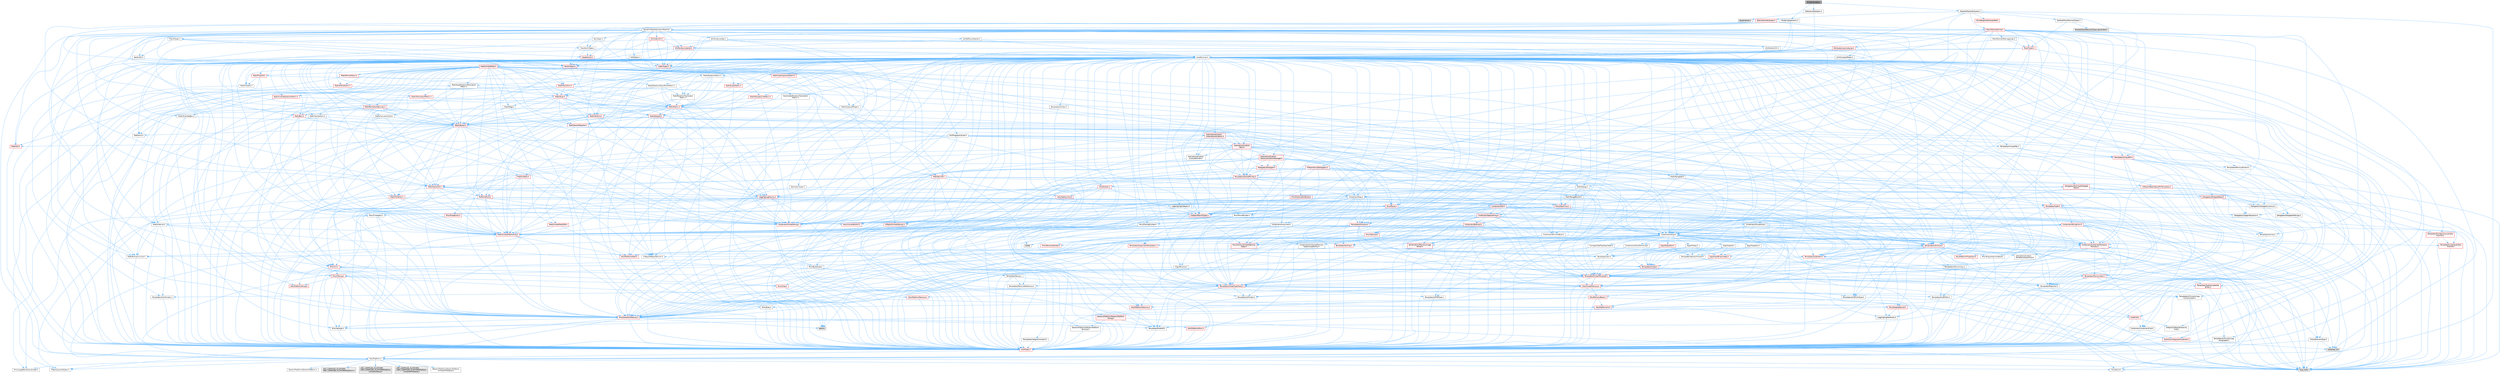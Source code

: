 digraph "SkinBindingOp.h"
{
 // INTERACTIVE_SVG=YES
 // LATEX_PDF_SIZE
  bgcolor="transparent";
  edge [fontname=Helvetica,fontsize=10,labelfontname=Helvetica,labelfontsize=10];
  node [fontname=Helvetica,fontsize=10,shape=box,height=0.2,width=0.4];
  Node1 [id="Node000001",label="SkinBindingOp.h",height=0.2,width=0.4,color="gray40", fillcolor="grey60", style="filled", fontcolor="black",tooltip=" "];
  Node1 -> Node2 [id="edge1_Node000001_Node000002",color="steelblue1",style="solid",tooltip=" "];
  Node2 [id="Node000002",label="ModelingOperators.h",height=0.2,width=0.4,color="grey40", fillcolor="white", style="filled",URL="$d8/d7a/ModelingOperators_8h.html",tooltip=" "];
  Node2 -> Node3 [id="edge2_Node000002_Node000003",color="steelblue1",style="solid",tooltip=" "];
  Node3 [id="Node000003",label="CoreMinimal.h",height=0.2,width=0.4,color="grey40", fillcolor="white", style="filled",URL="$d7/d67/CoreMinimal_8h.html",tooltip=" "];
  Node3 -> Node4 [id="edge3_Node000003_Node000004",color="steelblue1",style="solid",tooltip=" "];
  Node4 [id="Node000004",label="CoreTypes.h",height=0.2,width=0.4,color="red", fillcolor="#FFF0F0", style="filled",URL="$dc/dec/CoreTypes_8h.html",tooltip=" "];
  Node4 -> Node5 [id="edge4_Node000004_Node000005",color="steelblue1",style="solid",tooltip=" "];
  Node5 [id="Node000005",label="HAL/Platform.h",height=0.2,width=0.4,color="grey40", fillcolor="white", style="filled",URL="$d9/dd0/Platform_8h.html",tooltip=" "];
  Node5 -> Node6 [id="edge5_Node000005_Node000006",color="steelblue1",style="solid",tooltip=" "];
  Node6 [id="Node000006",label="Misc/Build.h",height=0.2,width=0.4,color="grey40", fillcolor="white", style="filled",URL="$d3/dbb/Build_8h.html",tooltip=" "];
  Node5 -> Node7 [id="edge6_Node000005_Node000007",color="steelblue1",style="solid",tooltip=" "];
  Node7 [id="Node000007",label="Misc/LargeWorldCoordinates.h",height=0.2,width=0.4,color="grey40", fillcolor="white", style="filled",URL="$d2/dcb/LargeWorldCoordinates_8h.html",tooltip=" "];
  Node5 -> Node8 [id="edge7_Node000005_Node000008",color="steelblue1",style="solid",tooltip=" "];
  Node8 [id="Node000008",label="type_traits",height=0.2,width=0.4,color="grey60", fillcolor="#E0E0E0", style="filled",tooltip=" "];
  Node5 -> Node9 [id="edge8_Node000005_Node000009",color="steelblue1",style="solid",tooltip=" "];
  Node9 [id="Node000009",label="PreprocessorHelpers.h",height=0.2,width=0.4,color="grey40", fillcolor="white", style="filled",URL="$db/ddb/PreprocessorHelpers_8h.html",tooltip=" "];
  Node5 -> Node10 [id="edge9_Node000005_Node000010",color="steelblue1",style="solid",tooltip=" "];
  Node10 [id="Node000010",label="UBT_COMPILED_PLATFORM\l/UBT_COMPILED_PLATFORMPlatform\lCompilerPreSetup.h",height=0.2,width=0.4,color="grey60", fillcolor="#E0E0E0", style="filled",tooltip=" "];
  Node5 -> Node11 [id="edge10_Node000005_Node000011",color="steelblue1",style="solid",tooltip=" "];
  Node11 [id="Node000011",label="GenericPlatform/GenericPlatform\lCompilerPreSetup.h",height=0.2,width=0.4,color="grey40", fillcolor="white", style="filled",URL="$d9/dc8/GenericPlatformCompilerPreSetup_8h.html",tooltip=" "];
  Node5 -> Node12 [id="edge11_Node000005_Node000012",color="steelblue1",style="solid",tooltip=" "];
  Node12 [id="Node000012",label="GenericPlatform/GenericPlatform.h",height=0.2,width=0.4,color="grey40", fillcolor="white", style="filled",URL="$d6/d84/GenericPlatform_8h.html",tooltip=" "];
  Node5 -> Node13 [id="edge12_Node000005_Node000013",color="steelblue1",style="solid",tooltip=" "];
  Node13 [id="Node000013",label="UBT_COMPILED_PLATFORM\l/UBT_COMPILED_PLATFORMPlatform.h",height=0.2,width=0.4,color="grey60", fillcolor="#E0E0E0", style="filled",tooltip=" "];
  Node5 -> Node14 [id="edge13_Node000005_Node000014",color="steelblue1",style="solid",tooltip=" "];
  Node14 [id="Node000014",label="UBT_COMPILED_PLATFORM\l/UBT_COMPILED_PLATFORMPlatform\lCompilerSetup.h",height=0.2,width=0.4,color="grey60", fillcolor="#E0E0E0", style="filled",tooltip=" "];
  Node3 -> Node18 [id="edge14_Node000003_Node000018",color="steelblue1",style="solid",tooltip=" "];
  Node18 [id="Node000018",label="CoreFwd.h",height=0.2,width=0.4,color="red", fillcolor="#FFF0F0", style="filled",URL="$d1/d1e/CoreFwd_8h.html",tooltip=" "];
  Node18 -> Node4 [id="edge15_Node000018_Node000004",color="steelblue1",style="solid",tooltip=" "];
  Node18 -> Node19 [id="edge16_Node000018_Node000019",color="steelblue1",style="solid",tooltip=" "];
  Node19 [id="Node000019",label="Containers/ContainersFwd.h",height=0.2,width=0.4,color="grey40", fillcolor="white", style="filled",URL="$d4/d0a/ContainersFwd_8h.html",tooltip=" "];
  Node19 -> Node5 [id="edge17_Node000019_Node000005",color="steelblue1",style="solid",tooltip=" "];
  Node19 -> Node4 [id="edge18_Node000019_Node000004",color="steelblue1",style="solid",tooltip=" "];
  Node19 -> Node20 [id="edge19_Node000019_Node000020",color="steelblue1",style="solid",tooltip=" "];
  Node20 [id="Node000020",label="Traits/IsContiguousContainer.h",height=0.2,width=0.4,color="red", fillcolor="#FFF0F0", style="filled",URL="$d5/d3c/IsContiguousContainer_8h.html",tooltip=" "];
  Node20 -> Node4 [id="edge20_Node000020_Node000004",color="steelblue1",style="solid",tooltip=" "];
  Node20 -> Node22 [id="edge21_Node000020_Node000022",color="steelblue1",style="solid",tooltip=" "];
  Node22 [id="Node000022",label="initializer_list",height=0.2,width=0.4,color="grey60", fillcolor="#E0E0E0", style="filled",tooltip=" "];
  Node18 -> Node24 [id="edge22_Node000018_Node000024",color="steelblue1",style="solid",tooltip=" "];
  Node24 [id="Node000024",label="UObject/UObjectHierarchy\lFwd.h",height=0.2,width=0.4,color="grey40", fillcolor="white", style="filled",URL="$d3/d13/UObjectHierarchyFwd_8h.html",tooltip=" "];
  Node3 -> Node24 [id="edge23_Node000003_Node000024",color="steelblue1",style="solid",tooltip=" "];
  Node3 -> Node19 [id="edge24_Node000003_Node000019",color="steelblue1",style="solid",tooltip=" "];
  Node3 -> Node25 [id="edge25_Node000003_Node000025",color="steelblue1",style="solid",tooltip=" "];
  Node25 [id="Node000025",label="Misc/VarArgs.h",height=0.2,width=0.4,color="grey40", fillcolor="white", style="filled",URL="$d5/d6f/VarArgs_8h.html",tooltip=" "];
  Node25 -> Node4 [id="edge26_Node000025_Node000004",color="steelblue1",style="solid",tooltip=" "];
  Node3 -> Node26 [id="edge27_Node000003_Node000026",color="steelblue1",style="solid",tooltip=" "];
  Node26 [id="Node000026",label="Logging/LogVerbosity.h",height=0.2,width=0.4,color="grey40", fillcolor="white", style="filled",URL="$d2/d8f/LogVerbosity_8h.html",tooltip=" "];
  Node26 -> Node4 [id="edge28_Node000026_Node000004",color="steelblue1",style="solid",tooltip=" "];
  Node3 -> Node27 [id="edge29_Node000003_Node000027",color="steelblue1",style="solid",tooltip=" "];
  Node27 [id="Node000027",label="Misc/OutputDevice.h",height=0.2,width=0.4,color="red", fillcolor="#FFF0F0", style="filled",URL="$d7/d32/OutputDevice_8h.html",tooltip=" "];
  Node27 -> Node18 [id="edge30_Node000027_Node000018",color="steelblue1",style="solid",tooltip=" "];
  Node27 -> Node4 [id="edge31_Node000027_Node000004",color="steelblue1",style="solid",tooltip=" "];
  Node27 -> Node26 [id="edge32_Node000027_Node000026",color="steelblue1",style="solid",tooltip=" "];
  Node27 -> Node25 [id="edge33_Node000027_Node000025",color="steelblue1",style="solid",tooltip=" "];
  Node3 -> Node33 [id="edge34_Node000003_Node000033",color="steelblue1",style="solid",tooltip=" "];
  Node33 [id="Node000033",label="HAL/PlatformCrt.h",height=0.2,width=0.4,color="red", fillcolor="#FFF0F0", style="filled",URL="$d8/d75/PlatformCrt_8h.html",tooltip=" "];
  Node3 -> Node43 [id="edge35_Node000003_Node000043",color="steelblue1",style="solid",tooltip=" "];
  Node43 [id="Node000043",label="HAL/PlatformMisc.h",height=0.2,width=0.4,color="red", fillcolor="#FFF0F0", style="filled",URL="$d0/df5/PlatformMisc_8h.html",tooltip=" "];
  Node43 -> Node4 [id="edge36_Node000043_Node000004",color="steelblue1",style="solid",tooltip=" "];
  Node3 -> Node62 [id="edge37_Node000003_Node000062",color="steelblue1",style="solid",tooltip=" "];
  Node62 [id="Node000062",label="Misc/AssertionMacros.h",height=0.2,width=0.4,color="red", fillcolor="#FFF0F0", style="filled",URL="$d0/dfa/AssertionMacros_8h.html",tooltip=" "];
  Node62 -> Node4 [id="edge38_Node000062_Node000004",color="steelblue1",style="solid",tooltip=" "];
  Node62 -> Node5 [id="edge39_Node000062_Node000005",color="steelblue1",style="solid",tooltip=" "];
  Node62 -> Node43 [id="edge40_Node000062_Node000043",color="steelblue1",style="solid",tooltip=" "];
  Node62 -> Node9 [id="edge41_Node000062_Node000009",color="steelblue1",style="solid",tooltip=" "];
  Node62 -> Node63 [id="edge42_Node000062_Node000063",color="steelblue1",style="solid",tooltip=" "];
  Node63 [id="Node000063",label="Templates/EnableIf.h",height=0.2,width=0.4,color="grey40", fillcolor="white", style="filled",URL="$d7/d60/EnableIf_8h.html",tooltip=" "];
  Node63 -> Node4 [id="edge43_Node000063_Node000004",color="steelblue1",style="solid",tooltip=" "];
  Node62 -> Node25 [id="edge44_Node000062_Node000025",color="steelblue1",style="solid",tooltip=" "];
  Node62 -> Node70 [id="edge45_Node000062_Node000070",color="steelblue1",style="solid",tooltip=" "];
  Node70 [id="Node000070",label="atomic",height=0.2,width=0.4,color="grey60", fillcolor="#E0E0E0", style="filled",tooltip=" "];
  Node3 -> Node71 [id="edge46_Node000003_Node000071",color="steelblue1",style="solid",tooltip=" "];
  Node71 [id="Node000071",label="Templates/IsPointer.h",height=0.2,width=0.4,color="grey40", fillcolor="white", style="filled",URL="$d7/d05/IsPointer_8h.html",tooltip=" "];
  Node71 -> Node4 [id="edge47_Node000071_Node000004",color="steelblue1",style="solid",tooltip=" "];
  Node3 -> Node72 [id="edge48_Node000003_Node000072",color="steelblue1",style="solid",tooltip=" "];
  Node72 [id="Node000072",label="HAL/PlatformMemory.h",height=0.2,width=0.4,color="red", fillcolor="#FFF0F0", style="filled",URL="$de/d68/PlatformMemory_8h.html",tooltip=" "];
  Node72 -> Node4 [id="edge49_Node000072_Node000004",color="steelblue1",style="solid",tooltip=" "];
  Node3 -> Node55 [id="edge50_Node000003_Node000055",color="steelblue1",style="solid",tooltip=" "];
  Node55 [id="Node000055",label="HAL/PlatformAtomics.h",height=0.2,width=0.4,color="red", fillcolor="#FFF0F0", style="filled",URL="$d3/d36/PlatformAtomics_8h.html",tooltip=" "];
  Node55 -> Node4 [id="edge51_Node000055_Node000004",color="steelblue1",style="solid",tooltip=" "];
  Node3 -> Node77 [id="edge52_Node000003_Node000077",color="steelblue1",style="solid",tooltip=" "];
  Node77 [id="Node000077",label="Misc/Exec.h",height=0.2,width=0.4,color="grey40", fillcolor="white", style="filled",URL="$de/ddb/Exec_8h.html",tooltip=" "];
  Node77 -> Node4 [id="edge53_Node000077_Node000004",color="steelblue1",style="solid",tooltip=" "];
  Node77 -> Node62 [id="edge54_Node000077_Node000062",color="steelblue1",style="solid",tooltip=" "];
  Node3 -> Node78 [id="edge55_Node000003_Node000078",color="steelblue1",style="solid",tooltip=" "];
  Node78 [id="Node000078",label="HAL/MemoryBase.h",height=0.2,width=0.4,color="red", fillcolor="#FFF0F0", style="filled",URL="$d6/d9f/MemoryBase_8h.html",tooltip=" "];
  Node78 -> Node4 [id="edge56_Node000078_Node000004",color="steelblue1",style="solid",tooltip=" "];
  Node78 -> Node55 [id="edge57_Node000078_Node000055",color="steelblue1",style="solid",tooltip=" "];
  Node78 -> Node33 [id="edge58_Node000078_Node000033",color="steelblue1",style="solid",tooltip=" "];
  Node78 -> Node77 [id="edge59_Node000078_Node000077",color="steelblue1",style="solid",tooltip=" "];
  Node78 -> Node27 [id="edge60_Node000078_Node000027",color="steelblue1",style="solid",tooltip=" "];
  Node3 -> Node88 [id="edge61_Node000003_Node000088",color="steelblue1",style="solid",tooltip=" "];
  Node88 [id="Node000088",label="HAL/UnrealMemory.h",height=0.2,width=0.4,color="red", fillcolor="#FFF0F0", style="filled",URL="$d9/d96/UnrealMemory_8h.html",tooltip=" "];
  Node88 -> Node4 [id="edge62_Node000088_Node000004",color="steelblue1",style="solid",tooltip=" "];
  Node88 -> Node78 [id="edge63_Node000088_Node000078",color="steelblue1",style="solid",tooltip=" "];
  Node88 -> Node72 [id="edge64_Node000088_Node000072",color="steelblue1",style="solid",tooltip=" "];
  Node88 -> Node71 [id="edge65_Node000088_Node000071",color="steelblue1",style="solid",tooltip=" "];
  Node3 -> Node90 [id="edge66_Node000003_Node000090",color="steelblue1",style="solid",tooltip=" "];
  Node90 [id="Node000090",label="Templates/IsArithmetic.h",height=0.2,width=0.4,color="grey40", fillcolor="white", style="filled",URL="$d2/d5d/IsArithmetic_8h.html",tooltip=" "];
  Node90 -> Node4 [id="edge67_Node000090_Node000004",color="steelblue1",style="solid",tooltip=" "];
  Node3 -> Node84 [id="edge68_Node000003_Node000084",color="steelblue1",style="solid",tooltip=" "];
  Node84 [id="Node000084",label="Templates/AndOrNot.h",height=0.2,width=0.4,color="grey40", fillcolor="white", style="filled",URL="$db/d0a/AndOrNot_8h.html",tooltip=" "];
  Node84 -> Node4 [id="edge69_Node000084_Node000004",color="steelblue1",style="solid",tooltip=" "];
  Node3 -> Node91 [id="edge70_Node000003_Node000091",color="steelblue1",style="solid",tooltip=" "];
  Node91 [id="Node000091",label="Templates/IsPODType.h",height=0.2,width=0.4,color="grey40", fillcolor="white", style="filled",URL="$d7/db1/IsPODType_8h.html",tooltip=" "];
  Node91 -> Node4 [id="edge71_Node000091_Node000004",color="steelblue1",style="solid",tooltip=" "];
  Node3 -> Node92 [id="edge72_Node000003_Node000092",color="steelblue1",style="solid",tooltip=" "];
  Node92 [id="Node000092",label="Templates/IsUECoreType.h",height=0.2,width=0.4,color="grey40", fillcolor="white", style="filled",URL="$d1/db8/IsUECoreType_8h.html",tooltip=" "];
  Node92 -> Node4 [id="edge73_Node000092_Node000004",color="steelblue1",style="solid",tooltip=" "];
  Node92 -> Node8 [id="edge74_Node000092_Node000008",color="steelblue1",style="solid",tooltip=" "];
  Node3 -> Node85 [id="edge75_Node000003_Node000085",color="steelblue1",style="solid",tooltip=" "];
  Node85 [id="Node000085",label="Templates/IsTriviallyCopy\lConstructible.h",height=0.2,width=0.4,color="grey40", fillcolor="white", style="filled",URL="$d3/d78/IsTriviallyCopyConstructible_8h.html",tooltip=" "];
  Node85 -> Node4 [id="edge76_Node000085_Node000004",color="steelblue1",style="solid",tooltip=" "];
  Node85 -> Node8 [id="edge77_Node000085_Node000008",color="steelblue1",style="solid",tooltip=" "];
  Node3 -> Node93 [id="edge78_Node000003_Node000093",color="steelblue1",style="solid",tooltip=" "];
  Node93 [id="Node000093",label="Templates/UnrealTypeTraits.h",height=0.2,width=0.4,color="red", fillcolor="#FFF0F0", style="filled",URL="$d2/d2d/UnrealTypeTraits_8h.html",tooltip=" "];
  Node93 -> Node4 [id="edge79_Node000093_Node000004",color="steelblue1",style="solid",tooltip=" "];
  Node93 -> Node71 [id="edge80_Node000093_Node000071",color="steelblue1",style="solid",tooltip=" "];
  Node93 -> Node62 [id="edge81_Node000093_Node000062",color="steelblue1",style="solid",tooltip=" "];
  Node93 -> Node84 [id="edge82_Node000093_Node000084",color="steelblue1",style="solid",tooltip=" "];
  Node93 -> Node63 [id="edge83_Node000093_Node000063",color="steelblue1",style="solid",tooltip=" "];
  Node93 -> Node90 [id="edge84_Node000093_Node000090",color="steelblue1",style="solid",tooltip=" "];
  Node93 -> Node91 [id="edge85_Node000093_Node000091",color="steelblue1",style="solid",tooltip=" "];
  Node93 -> Node92 [id="edge86_Node000093_Node000092",color="steelblue1",style="solid",tooltip=" "];
  Node93 -> Node85 [id="edge87_Node000093_Node000085",color="steelblue1",style="solid",tooltip=" "];
  Node3 -> Node63 [id="edge88_Node000003_Node000063",color="steelblue1",style="solid",tooltip=" "];
  Node3 -> Node95 [id="edge89_Node000003_Node000095",color="steelblue1",style="solid",tooltip=" "];
  Node95 [id="Node000095",label="Templates/RemoveReference.h",height=0.2,width=0.4,color="grey40", fillcolor="white", style="filled",URL="$da/dbe/RemoveReference_8h.html",tooltip=" "];
  Node95 -> Node4 [id="edge90_Node000095_Node000004",color="steelblue1",style="solid",tooltip=" "];
  Node3 -> Node96 [id="edge91_Node000003_Node000096",color="steelblue1",style="solid",tooltip=" "];
  Node96 [id="Node000096",label="Templates/IntegralConstant.h",height=0.2,width=0.4,color="grey40", fillcolor="white", style="filled",URL="$db/d1b/IntegralConstant_8h.html",tooltip=" "];
  Node96 -> Node4 [id="edge92_Node000096_Node000004",color="steelblue1",style="solid",tooltip=" "];
  Node3 -> Node97 [id="edge93_Node000003_Node000097",color="steelblue1",style="solid",tooltip=" "];
  Node97 [id="Node000097",label="Templates/IsClass.h",height=0.2,width=0.4,color="grey40", fillcolor="white", style="filled",URL="$db/dcb/IsClass_8h.html",tooltip=" "];
  Node97 -> Node4 [id="edge94_Node000097_Node000004",color="steelblue1",style="solid",tooltip=" "];
  Node3 -> Node98 [id="edge95_Node000003_Node000098",color="steelblue1",style="solid",tooltip=" "];
  Node98 [id="Node000098",label="Templates/TypeCompatible\lBytes.h",height=0.2,width=0.4,color="red", fillcolor="#FFF0F0", style="filled",URL="$df/d0a/TypeCompatibleBytes_8h.html",tooltip=" "];
  Node98 -> Node4 [id="edge96_Node000098_Node000004",color="steelblue1",style="solid",tooltip=" "];
  Node98 -> Node8 [id="edge97_Node000098_Node000008",color="steelblue1",style="solid",tooltip=" "];
  Node3 -> Node20 [id="edge98_Node000003_Node000020",color="steelblue1",style="solid",tooltip=" "];
  Node3 -> Node99 [id="edge99_Node000003_Node000099",color="steelblue1",style="solid",tooltip=" "];
  Node99 [id="Node000099",label="Templates/UnrealTemplate.h",height=0.2,width=0.4,color="red", fillcolor="#FFF0F0", style="filled",URL="$d4/d24/UnrealTemplate_8h.html",tooltip=" "];
  Node99 -> Node4 [id="edge100_Node000099_Node000004",color="steelblue1",style="solid",tooltip=" "];
  Node99 -> Node71 [id="edge101_Node000099_Node000071",color="steelblue1",style="solid",tooltip=" "];
  Node99 -> Node88 [id="edge102_Node000099_Node000088",color="steelblue1",style="solid",tooltip=" "];
  Node99 -> Node93 [id="edge103_Node000099_Node000093",color="steelblue1",style="solid",tooltip=" "];
  Node99 -> Node95 [id="edge104_Node000099_Node000095",color="steelblue1",style="solid",tooltip=" "];
  Node99 -> Node65 [id="edge105_Node000099_Node000065",color="steelblue1",style="solid",tooltip=" "];
  Node65 [id="Node000065",label="Templates/Requires.h",height=0.2,width=0.4,color="grey40", fillcolor="white", style="filled",URL="$dc/d96/Requires_8h.html",tooltip=" "];
  Node65 -> Node63 [id="edge106_Node000065_Node000063",color="steelblue1",style="solid",tooltip=" "];
  Node65 -> Node8 [id="edge107_Node000065_Node000008",color="steelblue1",style="solid",tooltip=" "];
  Node99 -> Node98 [id="edge108_Node000099_Node000098",color="steelblue1",style="solid",tooltip=" "];
  Node99 -> Node20 [id="edge109_Node000099_Node000020",color="steelblue1",style="solid",tooltip=" "];
  Node99 -> Node8 [id="edge110_Node000099_Node000008",color="steelblue1",style="solid",tooltip=" "];
  Node3 -> Node48 [id="edge111_Node000003_Node000048",color="steelblue1",style="solid",tooltip=" "];
  Node48 [id="Node000048",label="Math/NumericLimits.h",height=0.2,width=0.4,color="grey40", fillcolor="white", style="filled",URL="$df/d1b/NumericLimits_8h.html",tooltip=" "];
  Node48 -> Node4 [id="edge112_Node000048_Node000004",color="steelblue1",style="solid",tooltip=" "];
  Node3 -> Node103 [id="edge113_Node000003_Node000103",color="steelblue1",style="solid",tooltip=" "];
  Node103 [id="Node000103",label="HAL/PlatformMath.h",height=0.2,width=0.4,color="red", fillcolor="#FFF0F0", style="filled",URL="$dc/d53/PlatformMath_8h.html",tooltip=" "];
  Node103 -> Node4 [id="edge114_Node000103_Node000004",color="steelblue1",style="solid",tooltip=" "];
  Node3 -> Node86 [id="edge115_Node000003_Node000086",color="steelblue1",style="solid",tooltip=" "];
  Node86 [id="Node000086",label="Templates/IsTriviallyCopy\lAssignable.h",height=0.2,width=0.4,color="grey40", fillcolor="white", style="filled",URL="$d2/df2/IsTriviallyCopyAssignable_8h.html",tooltip=" "];
  Node86 -> Node4 [id="edge116_Node000086_Node000004",color="steelblue1",style="solid",tooltip=" "];
  Node86 -> Node8 [id="edge117_Node000086_Node000008",color="steelblue1",style="solid",tooltip=" "];
  Node3 -> Node111 [id="edge118_Node000003_Node000111",color="steelblue1",style="solid",tooltip=" "];
  Node111 [id="Node000111",label="Templates/MemoryOps.h",height=0.2,width=0.4,color="red", fillcolor="#FFF0F0", style="filled",URL="$db/dea/MemoryOps_8h.html",tooltip=" "];
  Node111 -> Node4 [id="edge119_Node000111_Node000004",color="steelblue1",style="solid",tooltip=" "];
  Node111 -> Node88 [id="edge120_Node000111_Node000088",color="steelblue1",style="solid",tooltip=" "];
  Node111 -> Node86 [id="edge121_Node000111_Node000086",color="steelblue1",style="solid",tooltip=" "];
  Node111 -> Node85 [id="edge122_Node000111_Node000085",color="steelblue1",style="solid",tooltip=" "];
  Node111 -> Node65 [id="edge123_Node000111_Node000065",color="steelblue1",style="solid",tooltip=" "];
  Node111 -> Node93 [id="edge124_Node000111_Node000093",color="steelblue1",style="solid",tooltip=" "];
  Node111 -> Node8 [id="edge125_Node000111_Node000008",color="steelblue1",style="solid",tooltip=" "];
  Node3 -> Node112 [id="edge126_Node000003_Node000112",color="steelblue1",style="solid",tooltip=" "];
  Node112 [id="Node000112",label="Containers/ContainerAllocation\lPolicies.h",height=0.2,width=0.4,color="red", fillcolor="#FFF0F0", style="filled",URL="$d7/dff/ContainerAllocationPolicies_8h.html",tooltip=" "];
  Node112 -> Node4 [id="edge127_Node000112_Node000004",color="steelblue1",style="solid",tooltip=" "];
  Node112 -> Node112 [id="edge128_Node000112_Node000112",color="steelblue1",style="solid",tooltip=" "];
  Node112 -> Node103 [id="edge129_Node000112_Node000103",color="steelblue1",style="solid",tooltip=" "];
  Node112 -> Node88 [id="edge130_Node000112_Node000088",color="steelblue1",style="solid",tooltip=" "];
  Node112 -> Node48 [id="edge131_Node000112_Node000048",color="steelblue1",style="solid",tooltip=" "];
  Node112 -> Node62 [id="edge132_Node000112_Node000062",color="steelblue1",style="solid",tooltip=" "];
  Node112 -> Node111 [id="edge133_Node000112_Node000111",color="steelblue1",style="solid",tooltip=" "];
  Node112 -> Node98 [id="edge134_Node000112_Node000098",color="steelblue1",style="solid",tooltip=" "];
  Node112 -> Node8 [id="edge135_Node000112_Node000008",color="steelblue1",style="solid",tooltip=" "];
  Node3 -> Node115 [id="edge136_Node000003_Node000115",color="steelblue1",style="solid",tooltip=" "];
  Node115 [id="Node000115",label="Templates/IsEnumClass.h",height=0.2,width=0.4,color="grey40", fillcolor="white", style="filled",URL="$d7/d15/IsEnumClass_8h.html",tooltip=" "];
  Node115 -> Node4 [id="edge137_Node000115_Node000004",color="steelblue1",style="solid",tooltip=" "];
  Node115 -> Node84 [id="edge138_Node000115_Node000084",color="steelblue1",style="solid",tooltip=" "];
  Node3 -> Node116 [id="edge139_Node000003_Node000116",color="steelblue1",style="solid",tooltip=" "];
  Node116 [id="Node000116",label="HAL/PlatformProperties.h",height=0.2,width=0.4,color="red", fillcolor="#FFF0F0", style="filled",URL="$d9/db0/PlatformProperties_8h.html",tooltip=" "];
  Node116 -> Node4 [id="edge140_Node000116_Node000004",color="steelblue1",style="solid",tooltip=" "];
  Node3 -> Node119 [id="edge141_Node000003_Node000119",color="steelblue1",style="solid",tooltip=" "];
  Node119 [id="Node000119",label="Misc/EngineVersionBase.h",height=0.2,width=0.4,color="grey40", fillcolor="white", style="filled",URL="$d5/d2b/EngineVersionBase_8h.html",tooltip=" "];
  Node119 -> Node4 [id="edge142_Node000119_Node000004",color="steelblue1",style="solid",tooltip=" "];
  Node3 -> Node120 [id="edge143_Node000003_Node000120",color="steelblue1",style="solid",tooltip=" "];
  Node120 [id="Node000120",label="Internationalization\l/TextNamespaceFwd.h",height=0.2,width=0.4,color="grey40", fillcolor="white", style="filled",URL="$d8/d97/TextNamespaceFwd_8h.html",tooltip=" "];
  Node120 -> Node4 [id="edge144_Node000120_Node000004",color="steelblue1",style="solid",tooltip=" "];
  Node3 -> Node121 [id="edge145_Node000003_Node000121",color="steelblue1",style="solid",tooltip=" "];
  Node121 [id="Node000121",label="Serialization/Archive.h",height=0.2,width=0.4,color="red", fillcolor="#FFF0F0", style="filled",URL="$d7/d3b/Archive_8h.html",tooltip=" "];
  Node121 -> Node18 [id="edge146_Node000121_Node000018",color="steelblue1",style="solid",tooltip=" "];
  Node121 -> Node4 [id="edge147_Node000121_Node000004",color="steelblue1",style="solid",tooltip=" "];
  Node121 -> Node116 [id="edge148_Node000121_Node000116",color="steelblue1",style="solid",tooltip=" "];
  Node121 -> Node120 [id="edge149_Node000121_Node000120",color="steelblue1",style="solid",tooltip=" "];
  Node121 -> Node62 [id="edge150_Node000121_Node000062",color="steelblue1",style="solid",tooltip=" "];
  Node121 -> Node6 [id="edge151_Node000121_Node000006",color="steelblue1",style="solid",tooltip=" "];
  Node121 -> Node119 [id="edge152_Node000121_Node000119",color="steelblue1",style="solid",tooltip=" "];
  Node121 -> Node25 [id="edge153_Node000121_Node000025",color="steelblue1",style="solid",tooltip=" "];
  Node121 -> Node63 [id="edge154_Node000121_Node000063",color="steelblue1",style="solid",tooltip=" "];
  Node121 -> Node115 [id="edge155_Node000121_Node000115",color="steelblue1",style="solid",tooltip=" "];
  Node121 -> Node99 [id="edge156_Node000121_Node000099",color="steelblue1",style="solid",tooltip=" "];
  Node121 -> Node124 [id="edge157_Node000121_Node000124",color="steelblue1",style="solid",tooltip=" "];
  Node124 [id="Node000124",label="UObject/ObjectVersion.h",height=0.2,width=0.4,color="grey40", fillcolor="white", style="filled",URL="$da/d63/ObjectVersion_8h.html",tooltip=" "];
  Node124 -> Node4 [id="edge158_Node000124_Node000004",color="steelblue1",style="solid",tooltip=" "];
  Node3 -> Node125 [id="edge159_Node000003_Node000125",color="steelblue1",style="solid",tooltip=" "];
  Node125 [id="Node000125",label="Templates/Less.h",height=0.2,width=0.4,color="grey40", fillcolor="white", style="filled",URL="$de/dc8/Less_8h.html",tooltip=" "];
  Node125 -> Node4 [id="edge160_Node000125_Node000004",color="steelblue1",style="solid",tooltip=" "];
  Node125 -> Node99 [id="edge161_Node000125_Node000099",color="steelblue1",style="solid",tooltip=" "];
  Node3 -> Node126 [id="edge162_Node000003_Node000126",color="steelblue1",style="solid",tooltip=" "];
  Node126 [id="Node000126",label="Templates/Sorting.h",height=0.2,width=0.4,color="red", fillcolor="#FFF0F0", style="filled",URL="$d3/d9e/Sorting_8h.html",tooltip=" "];
  Node126 -> Node4 [id="edge163_Node000126_Node000004",color="steelblue1",style="solid",tooltip=" "];
  Node126 -> Node103 [id="edge164_Node000126_Node000103",color="steelblue1",style="solid",tooltip=" "];
  Node126 -> Node125 [id="edge165_Node000126_Node000125",color="steelblue1",style="solid",tooltip=" "];
  Node3 -> Node137 [id="edge166_Node000003_Node000137",color="steelblue1",style="solid",tooltip=" "];
  Node137 [id="Node000137",label="Misc/Char.h",height=0.2,width=0.4,color="red", fillcolor="#FFF0F0", style="filled",URL="$d0/d58/Char_8h.html",tooltip=" "];
  Node137 -> Node4 [id="edge167_Node000137_Node000004",color="steelblue1",style="solid",tooltip=" "];
  Node137 -> Node8 [id="edge168_Node000137_Node000008",color="steelblue1",style="solid",tooltip=" "];
  Node3 -> Node140 [id="edge169_Node000003_Node000140",color="steelblue1",style="solid",tooltip=" "];
  Node140 [id="Node000140",label="GenericPlatform/GenericPlatform\lStricmp.h",height=0.2,width=0.4,color="grey40", fillcolor="white", style="filled",URL="$d2/d86/GenericPlatformStricmp_8h.html",tooltip=" "];
  Node140 -> Node4 [id="edge170_Node000140_Node000004",color="steelblue1",style="solid",tooltip=" "];
  Node3 -> Node141 [id="edge171_Node000003_Node000141",color="steelblue1",style="solid",tooltip=" "];
  Node141 [id="Node000141",label="GenericPlatform/GenericPlatform\lString.h",height=0.2,width=0.4,color="red", fillcolor="#FFF0F0", style="filled",URL="$dd/d20/GenericPlatformString_8h.html",tooltip=" "];
  Node141 -> Node4 [id="edge172_Node000141_Node000004",color="steelblue1",style="solid",tooltip=" "];
  Node141 -> Node140 [id="edge173_Node000141_Node000140",color="steelblue1",style="solid",tooltip=" "];
  Node141 -> Node63 [id="edge174_Node000141_Node000063",color="steelblue1",style="solid",tooltip=" "];
  Node141 -> Node8 [id="edge175_Node000141_Node000008",color="steelblue1",style="solid",tooltip=" "];
  Node3 -> Node74 [id="edge176_Node000003_Node000074",color="steelblue1",style="solid",tooltip=" "];
  Node74 [id="Node000074",label="HAL/PlatformString.h",height=0.2,width=0.4,color="red", fillcolor="#FFF0F0", style="filled",URL="$db/db5/PlatformString_8h.html",tooltip=" "];
  Node74 -> Node4 [id="edge177_Node000074_Node000004",color="steelblue1",style="solid",tooltip=" "];
  Node3 -> Node144 [id="edge178_Node000003_Node000144",color="steelblue1",style="solid",tooltip=" "];
  Node144 [id="Node000144",label="Misc/CString.h",height=0.2,width=0.4,color="red", fillcolor="#FFF0F0", style="filled",URL="$d2/d49/CString_8h.html",tooltip=" "];
  Node144 -> Node4 [id="edge179_Node000144_Node000004",color="steelblue1",style="solid",tooltip=" "];
  Node144 -> Node33 [id="edge180_Node000144_Node000033",color="steelblue1",style="solid",tooltip=" "];
  Node144 -> Node74 [id="edge181_Node000144_Node000074",color="steelblue1",style="solid",tooltip=" "];
  Node144 -> Node62 [id="edge182_Node000144_Node000062",color="steelblue1",style="solid",tooltip=" "];
  Node144 -> Node137 [id="edge183_Node000144_Node000137",color="steelblue1",style="solid",tooltip=" "];
  Node144 -> Node25 [id="edge184_Node000144_Node000025",color="steelblue1",style="solid",tooltip=" "];
  Node3 -> Node145 [id="edge185_Node000003_Node000145",color="steelblue1",style="solid",tooltip=" "];
  Node145 [id="Node000145",label="Misc/Crc.h",height=0.2,width=0.4,color="red", fillcolor="#FFF0F0", style="filled",URL="$d4/dd2/Crc_8h.html",tooltip=" "];
  Node145 -> Node4 [id="edge186_Node000145_Node000004",color="steelblue1",style="solid",tooltip=" "];
  Node145 -> Node74 [id="edge187_Node000145_Node000074",color="steelblue1",style="solid",tooltip=" "];
  Node145 -> Node62 [id="edge188_Node000145_Node000062",color="steelblue1",style="solid",tooltip=" "];
  Node145 -> Node144 [id="edge189_Node000145_Node000144",color="steelblue1",style="solid",tooltip=" "];
  Node145 -> Node137 [id="edge190_Node000145_Node000137",color="steelblue1",style="solid",tooltip=" "];
  Node145 -> Node93 [id="edge191_Node000145_Node000093",color="steelblue1",style="solid",tooltip=" "];
  Node3 -> Node136 [id="edge192_Node000003_Node000136",color="steelblue1",style="solid",tooltip=" "];
  Node136 [id="Node000136",label="Math/UnrealMathUtility.h",height=0.2,width=0.4,color="red", fillcolor="#FFF0F0", style="filled",URL="$db/db8/UnrealMathUtility_8h.html",tooltip=" "];
  Node136 -> Node4 [id="edge193_Node000136_Node000004",color="steelblue1",style="solid",tooltip=" "];
  Node136 -> Node62 [id="edge194_Node000136_Node000062",color="steelblue1",style="solid",tooltip=" "];
  Node136 -> Node103 [id="edge195_Node000136_Node000103",color="steelblue1",style="solid",tooltip=" "];
  Node136 -> Node65 [id="edge196_Node000136_Node000065",color="steelblue1",style="solid",tooltip=" "];
  Node3 -> Node146 [id="edge197_Node000003_Node000146",color="steelblue1",style="solid",tooltip=" "];
  Node146 [id="Node000146",label="Containers/UnrealString.h",height=0.2,width=0.4,color="red", fillcolor="#FFF0F0", style="filled",URL="$d5/dba/UnrealString_8h.html",tooltip=" "];
  Node3 -> Node150 [id="edge198_Node000003_Node000150",color="steelblue1",style="solid",tooltip=" "];
  Node150 [id="Node000150",label="Containers/Array.h",height=0.2,width=0.4,color="grey40", fillcolor="white", style="filled",URL="$df/dd0/Array_8h.html",tooltip=" "];
  Node150 -> Node4 [id="edge199_Node000150_Node000004",color="steelblue1",style="solid",tooltip=" "];
  Node150 -> Node62 [id="edge200_Node000150_Node000062",color="steelblue1",style="solid",tooltip=" "];
  Node150 -> Node151 [id="edge201_Node000150_Node000151",color="steelblue1",style="solid",tooltip=" "];
  Node151 [id="Node000151",label="Misc/IntrusiveUnsetOptional\lState.h",height=0.2,width=0.4,color="red", fillcolor="#FFF0F0", style="filled",URL="$d2/d0a/IntrusiveUnsetOptionalState_8h.html",tooltip=" "];
  Node150 -> Node153 [id="edge202_Node000150_Node000153",color="steelblue1",style="solid",tooltip=" "];
  Node153 [id="Node000153",label="Misc/ReverseIterate.h",height=0.2,width=0.4,color="red", fillcolor="#FFF0F0", style="filled",URL="$db/de3/ReverseIterate_8h.html",tooltip=" "];
  Node153 -> Node5 [id="edge203_Node000153_Node000005",color="steelblue1",style="solid",tooltip=" "];
  Node150 -> Node88 [id="edge204_Node000150_Node000088",color="steelblue1",style="solid",tooltip=" "];
  Node150 -> Node93 [id="edge205_Node000150_Node000093",color="steelblue1",style="solid",tooltip=" "];
  Node150 -> Node99 [id="edge206_Node000150_Node000099",color="steelblue1",style="solid",tooltip=" "];
  Node150 -> Node155 [id="edge207_Node000150_Node000155",color="steelblue1",style="solid",tooltip=" "];
  Node155 [id="Node000155",label="Containers/AllowShrinking.h",height=0.2,width=0.4,color="grey40", fillcolor="white", style="filled",URL="$d7/d1a/AllowShrinking_8h.html",tooltip=" "];
  Node155 -> Node4 [id="edge208_Node000155_Node000004",color="steelblue1",style="solid",tooltip=" "];
  Node150 -> Node112 [id="edge209_Node000150_Node000112",color="steelblue1",style="solid",tooltip=" "];
  Node150 -> Node156 [id="edge210_Node000150_Node000156",color="steelblue1",style="solid",tooltip=" "];
  Node156 [id="Node000156",label="Containers/ContainerElement\lTypeCompatibility.h",height=0.2,width=0.4,color="grey40", fillcolor="white", style="filled",URL="$df/ddf/ContainerElementTypeCompatibility_8h.html",tooltip=" "];
  Node156 -> Node4 [id="edge211_Node000156_Node000004",color="steelblue1",style="solid",tooltip=" "];
  Node156 -> Node93 [id="edge212_Node000156_Node000093",color="steelblue1",style="solid",tooltip=" "];
  Node150 -> Node121 [id="edge213_Node000150_Node000121",color="steelblue1",style="solid",tooltip=" "];
  Node150 -> Node157 [id="edge214_Node000150_Node000157",color="steelblue1",style="solid",tooltip=" "];
  Node157 [id="Node000157",label="Serialization/MemoryImage\lWriter.h",height=0.2,width=0.4,color="red", fillcolor="#FFF0F0", style="filled",URL="$d0/d08/MemoryImageWriter_8h.html",tooltip=" "];
  Node157 -> Node4 [id="edge215_Node000157_Node000004",color="steelblue1",style="solid",tooltip=" "];
  Node150 -> Node166 [id="edge216_Node000150_Node000166",color="steelblue1",style="solid",tooltip=" "];
  Node166 [id="Node000166",label="Algo/Heapify.h",height=0.2,width=0.4,color="grey40", fillcolor="white", style="filled",URL="$d0/d2a/Heapify_8h.html",tooltip=" "];
  Node166 -> Node133 [id="edge217_Node000166_Node000133",color="steelblue1",style="solid",tooltip=" "];
  Node133 [id="Node000133",label="Algo/Impl/BinaryHeap.h",height=0.2,width=0.4,color="red", fillcolor="#FFF0F0", style="filled",URL="$d7/da3/Algo_2Impl_2BinaryHeap_8h.html",tooltip=" "];
  Node133 -> Node129 [id="edge218_Node000133_Node000129",color="steelblue1",style="solid",tooltip=" "];
  Node129 [id="Node000129",label="Templates/Invoke.h",height=0.2,width=0.4,color="red", fillcolor="#FFF0F0", style="filled",URL="$d7/deb/Invoke_8h.html",tooltip=" "];
  Node129 -> Node4 [id="edge219_Node000129_Node000004",color="steelblue1",style="solid",tooltip=" "];
  Node129 -> Node99 [id="edge220_Node000129_Node000099",color="steelblue1",style="solid",tooltip=" "];
  Node129 -> Node8 [id="edge221_Node000129_Node000008",color="steelblue1",style="solid",tooltip=" "];
  Node133 -> Node8 [id="edge222_Node000133_Node000008",color="steelblue1",style="solid",tooltip=" "];
  Node166 -> Node128 [id="edge223_Node000166_Node000128",color="steelblue1",style="solid",tooltip=" "];
  Node128 [id="Node000128",label="Templates/IdentityFunctor.h",height=0.2,width=0.4,color="grey40", fillcolor="white", style="filled",URL="$d7/d2e/IdentityFunctor_8h.html",tooltip=" "];
  Node128 -> Node5 [id="edge224_Node000128_Node000005",color="steelblue1",style="solid",tooltip=" "];
  Node166 -> Node129 [id="edge225_Node000166_Node000129",color="steelblue1",style="solid",tooltip=" "];
  Node166 -> Node125 [id="edge226_Node000166_Node000125",color="steelblue1",style="solid",tooltip=" "];
  Node166 -> Node99 [id="edge227_Node000166_Node000099",color="steelblue1",style="solid",tooltip=" "];
  Node150 -> Node167 [id="edge228_Node000150_Node000167",color="steelblue1",style="solid",tooltip=" "];
  Node167 [id="Node000167",label="Algo/HeapSort.h",height=0.2,width=0.4,color="grey40", fillcolor="white", style="filled",URL="$d3/d92/HeapSort_8h.html",tooltip=" "];
  Node167 -> Node133 [id="edge229_Node000167_Node000133",color="steelblue1",style="solid",tooltip=" "];
  Node167 -> Node128 [id="edge230_Node000167_Node000128",color="steelblue1",style="solid",tooltip=" "];
  Node167 -> Node125 [id="edge231_Node000167_Node000125",color="steelblue1",style="solid",tooltip=" "];
  Node167 -> Node99 [id="edge232_Node000167_Node000099",color="steelblue1",style="solid",tooltip=" "];
  Node150 -> Node168 [id="edge233_Node000150_Node000168",color="steelblue1",style="solid",tooltip=" "];
  Node168 [id="Node000168",label="Algo/IsHeap.h",height=0.2,width=0.4,color="grey40", fillcolor="white", style="filled",URL="$de/d32/IsHeap_8h.html",tooltip=" "];
  Node168 -> Node133 [id="edge234_Node000168_Node000133",color="steelblue1",style="solid",tooltip=" "];
  Node168 -> Node128 [id="edge235_Node000168_Node000128",color="steelblue1",style="solid",tooltip=" "];
  Node168 -> Node129 [id="edge236_Node000168_Node000129",color="steelblue1",style="solid",tooltip=" "];
  Node168 -> Node125 [id="edge237_Node000168_Node000125",color="steelblue1",style="solid",tooltip=" "];
  Node168 -> Node99 [id="edge238_Node000168_Node000099",color="steelblue1",style="solid",tooltip=" "];
  Node150 -> Node133 [id="edge239_Node000150_Node000133",color="steelblue1",style="solid",tooltip=" "];
  Node150 -> Node169 [id="edge240_Node000150_Node000169",color="steelblue1",style="solid",tooltip=" "];
  Node169 [id="Node000169",label="Algo/StableSort.h",height=0.2,width=0.4,color="red", fillcolor="#FFF0F0", style="filled",URL="$d7/d3c/StableSort_8h.html",tooltip=" "];
  Node169 -> Node128 [id="edge241_Node000169_Node000128",color="steelblue1",style="solid",tooltip=" "];
  Node169 -> Node129 [id="edge242_Node000169_Node000129",color="steelblue1",style="solid",tooltip=" "];
  Node169 -> Node125 [id="edge243_Node000169_Node000125",color="steelblue1",style="solid",tooltip=" "];
  Node169 -> Node99 [id="edge244_Node000169_Node000099",color="steelblue1",style="solid",tooltip=" "];
  Node150 -> Node171 [id="edge245_Node000150_Node000171",color="steelblue1",style="solid",tooltip=" "];
  Node171 [id="Node000171",label="Concepts/GetTypeHashable.h",height=0.2,width=0.4,color="grey40", fillcolor="white", style="filled",URL="$d3/da2/GetTypeHashable_8h.html",tooltip=" "];
  Node171 -> Node4 [id="edge246_Node000171_Node000004",color="steelblue1",style="solid",tooltip=" "];
  Node171 -> Node162 [id="edge247_Node000171_Node000162",color="steelblue1",style="solid",tooltip=" "];
  Node162 [id="Node000162",label="Templates/TypeHash.h",height=0.2,width=0.4,color="red", fillcolor="#FFF0F0", style="filled",URL="$d1/d62/TypeHash_8h.html",tooltip=" "];
  Node162 -> Node4 [id="edge248_Node000162_Node000004",color="steelblue1",style="solid",tooltip=" "];
  Node162 -> Node65 [id="edge249_Node000162_Node000065",color="steelblue1",style="solid",tooltip=" "];
  Node162 -> Node145 [id="edge250_Node000162_Node000145",color="steelblue1",style="solid",tooltip=" "];
  Node162 -> Node8 [id="edge251_Node000162_Node000008",color="steelblue1",style="solid",tooltip=" "];
  Node150 -> Node128 [id="edge252_Node000150_Node000128",color="steelblue1",style="solid",tooltip=" "];
  Node150 -> Node129 [id="edge253_Node000150_Node000129",color="steelblue1",style="solid",tooltip=" "];
  Node150 -> Node125 [id="edge254_Node000150_Node000125",color="steelblue1",style="solid",tooltip=" "];
  Node150 -> Node172 [id="edge255_Node000150_Node000172",color="steelblue1",style="solid",tooltip=" "];
  Node172 [id="Node000172",label="Templates/LosesQualifiers\lFromTo.h",height=0.2,width=0.4,color="red", fillcolor="#FFF0F0", style="filled",URL="$d2/db3/LosesQualifiersFromTo_8h.html",tooltip=" "];
  Node172 -> Node8 [id="edge256_Node000172_Node000008",color="steelblue1",style="solid",tooltip=" "];
  Node150 -> Node65 [id="edge257_Node000150_Node000065",color="steelblue1",style="solid",tooltip=" "];
  Node150 -> Node126 [id="edge258_Node000150_Node000126",color="steelblue1",style="solid",tooltip=" "];
  Node150 -> Node173 [id="edge259_Node000150_Node000173",color="steelblue1",style="solid",tooltip=" "];
  Node173 [id="Node000173",label="Templates/AlignmentTemplates.h",height=0.2,width=0.4,color="red", fillcolor="#FFF0F0", style="filled",URL="$dd/d32/AlignmentTemplates_8h.html",tooltip=" "];
  Node173 -> Node4 [id="edge260_Node000173_Node000004",color="steelblue1",style="solid",tooltip=" "];
  Node173 -> Node71 [id="edge261_Node000173_Node000071",color="steelblue1",style="solid",tooltip=" "];
  Node150 -> Node46 [id="edge262_Node000150_Node000046",color="steelblue1",style="solid",tooltip=" "];
  Node46 [id="Node000046",label="Traits/ElementType.h",height=0.2,width=0.4,color="grey40", fillcolor="white", style="filled",URL="$d5/d4f/ElementType_8h.html",tooltip=" "];
  Node46 -> Node5 [id="edge263_Node000046_Node000005",color="steelblue1",style="solid",tooltip=" "];
  Node46 -> Node22 [id="edge264_Node000046_Node000022",color="steelblue1",style="solid",tooltip=" "];
  Node46 -> Node8 [id="edge265_Node000046_Node000008",color="steelblue1",style="solid",tooltip=" "];
  Node150 -> Node109 [id="edge266_Node000150_Node000109",color="steelblue1",style="solid",tooltip=" "];
  Node109 [id="Node000109",label="limits",height=0.2,width=0.4,color="grey60", fillcolor="#E0E0E0", style="filled",tooltip=" "];
  Node150 -> Node8 [id="edge267_Node000150_Node000008",color="steelblue1",style="solid",tooltip=" "];
  Node3 -> Node174 [id="edge268_Node000003_Node000174",color="steelblue1",style="solid",tooltip=" "];
  Node174 [id="Node000174",label="Misc/FrameNumber.h",height=0.2,width=0.4,color="grey40", fillcolor="white", style="filled",URL="$dd/dbd/FrameNumber_8h.html",tooltip=" "];
  Node174 -> Node4 [id="edge269_Node000174_Node000004",color="steelblue1",style="solid",tooltip=" "];
  Node174 -> Node48 [id="edge270_Node000174_Node000048",color="steelblue1",style="solid",tooltip=" "];
  Node174 -> Node136 [id="edge271_Node000174_Node000136",color="steelblue1",style="solid",tooltip=" "];
  Node174 -> Node63 [id="edge272_Node000174_Node000063",color="steelblue1",style="solid",tooltip=" "];
  Node174 -> Node93 [id="edge273_Node000174_Node000093",color="steelblue1",style="solid",tooltip=" "];
  Node3 -> Node175 [id="edge274_Node000003_Node000175",color="steelblue1",style="solid",tooltip=" "];
  Node175 [id="Node000175",label="Misc/Timespan.h",height=0.2,width=0.4,color="grey40", fillcolor="white", style="filled",URL="$da/dd9/Timespan_8h.html",tooltip=" "];
  Node175 -> Node4 [id="edge275_Node000175_Node000004",color="steelblue1",style="solid",tooltip=" "];
  Node175 -> Node176 [id="edge276_Node000175_Node000176",color="steelblue1",style="solid",tooltip=" "];
  Node176 [id="Node000176",label="Math/Interval.h",height=0.2,width=0.4,color="grey40", fillcolor="white", style="filled",URL="$d1/d55/Interval_8h.html",tooltip=" "];
  Node176 -> Node4 [id="edge277_Node000176_Node000004",color="steelblue1",style="solid",tooltip=" "];
  Node176 -> Node90 [id="edge278_Node000176_Node000090",color="steelblue1",style="solid",tooltip=" "];
  Node176 -> Node93 [id="edge279_Node000176_Node000093",color="steelblue1",style="solid",tooltip=" "];
  Node176 -> Node48 [id="edge280_Node000176_Node000048",color="steelblue1",style="solid",tooltip=" "];
  Node176 -> Node136 [id="edge281_Node000176_Node000136",color="steelblue1",style="solid",tooltip=" "];
  Node175 -> Node136 [id="edge282_Node000175_Node000136",color="steelblue1",style="solid",tooltip=" "];
  Node175 -> Node62 [id="edge283_Node000175_Node000062",color="steelblue1",style="solid",tooltip=" "];
  Node3 -> Node177 [id="edge284_Node000003_Node000177",color="steelblue1",style="solid",tooltip=" "];
  Node177 [id="Node000177",label="Containers/StringConv.h",height=0.2,width=0.4,color="red", fillcolor="#FFF0F0", style="filled",URL="$d3/ddf/StringConv_8h.html",tooltip=" "];
  Node177 -> Node4 [id="edge285_Node000177_Node000004",color="steelblue1",style="solid",tooltip=" "];
  Node177 -> Node62 [id="edge286_Node000177_Node000062",color="steelblue1",style="solid",tooltip=" "];
  Node177 -> Node112 [id="edge287_Node000177_Node000112",color="steelblue1",style="solid",tooltip=" "];
  Node177 -> Node150 [id="edge288_Node000177_Node000150",color="steelblue1",style="solid",tooltip=" "];
  Node177 -> Node144 [id="edge289_Node000177_Node000144",color="steelblue1",style="solid",tooltip=" "];
  Node177 -> Node178 [id="edge290_Node000177_Node000178",color="steelblue1",style="solid",tooltip=" "];
  Node178 [id="Node000178",label="Templates/IsArray.h",height=0.2,width=0.4,color="grey40", fillcolor="white", style="filled",URL="$d8/d8d/IsArray_8h.html",tooltip=" "];
  Node178 -> Node4 [id="edge291_Node000178_Node000004",color="steelblue1",style="solid",tooltip=" "];
  Node177 -> Node99 [id="edge292_Node000177_Node000099",color="steelblue1",style="solid",tooltip=" "];
  Node177 -> Node93 [id="edge293_Node000177_Node000093",color="steelblue1",style="solid",tooltip=" "];
  Node177 -> Node46 [id="edge294_Node000177_Node000046",color="steelblue1",style="solid",tooltip=" "];
  Node177 -> Node20 [id="edge295_Node000177_Node000020",color="steelblue1",style="solid",tooltip=" "];
  Node177 -> Node8 [id="edge296_Node000177_Node000008",color="steelblue1",style="solid",tooltip=" "];
  Node3 -> Node179 [id="edge297_Node000003_Node000179",color="steelblue1",style="solid",tooltip=" "];
  Node179 [id="Node000179",label="UObject/UnrealNames.h",height=0.2,width=0.4,color="red", fillcolor="#FFF0F0", style="filled",URL="$d8/db1/UnrealNames_8h.html",tooltip=" "];
  Node179 -> Node4 [id="edge298_Node000179_Node000004",color="steelblue1",style="solid",tooltip=" "];
  Node3 -> Node181 [id="edge299_Node000003_Node000181",color="steelblue1",style="solid",tooltip=" "];
  Node181 [id="Node000181",label="UObject/NameTypes.h",height=0.2,width=0.4,color="red", fillcolor="#FFF0F0", style="filled",URL="$d6/d35/NameTypes_8h.html",tooltip=" "];
  Node181 -> Node4 [id="edge300_Node000181_Node000004",color="steelblue1",style="solid",tooltip=" "];
  Node181 -> Node62 [id="edge301_Node000181_Node000062",color="steelblue1",style="solid",tooltip=" "];
  Node181 -> Node88 [id="edge302_Node000181_Node000088",color="steelblue1",style="solid",tooltip=" "];
  Node181 -> Node93 [id="edge303_Node000181_Node000093",color="steelblue1",style="solid",tooltip=" "];
  Node181 -> Node99 [id="edge304_Node000181_Node000099",color="steelblue1",style="solid",tooltip=" "];
  Node181 -> Node146 [id="edge305_Node000181_Node000146",color="steelblue1",style="solid",tooltip=" "];
  Node181 -> Node182 [id="edge306_Node000181_Node000182",color="steelblue1",style="solid",tooltip=" "];
  Node182 [id="Node000182",label="HAL/CriticalSection.h",height=0.2,width=0.4,color="red", fillcolor="#FFF0F0", style="filled",URL="$d6/d90/CriticalSection_8h.html",tooltip=" "];
  Node181 -> Node177 [id="edge307_Node000181_Node000177",color="steelblue1",style="solid",tooltip=" "];
  Node181 -> Node179 [id="edge308_Node000181_Node000179",color="steelblue1",style="solid",tooltip=" "];
  Node181 -> Node151 [id="edge309_Node000181_Node000151",color="steelblue1",style="solid",tooltip=" "];
  Node3 -> Node189 [id="edge310_Node000003_Node000189",color="steelblue1",style="solid",tooltip=" "];
  Node189 [id="Node000189",label="Misc/Parse.h",height=0.2,width=0.4,color="red", fillcolor="#FFF0F0", style="filled",URL="$dc/d71/Parse_8h.html",tooltip=" "];
  Node189 -> Node146 [id="edge311_Node000189_Node000146",color="steelblue1",style="solid",tooltip=" "];
  Node189 -> Node4 [id="edge312_Node000189_Node000004",color="steelblue1",style="solid",tooltip=" "];
  Node189 -> Node33 [id="edge313_Node000189_Node000033",color="steelblue1",style="solid",tooltip=" "];
  Node189 -> Node6 [id="edge314_Node000189_Node000006",color="steelblue1",style="solid",tooltip=" "];
  Node189 -> Node190 [id="edge315_Node000189_Node000190",color="steelblue1",style="solid",tooltip=" "];
  Node190 [id="Node000190",label="Templates/Function.h",height=0.2,width=0.4,color="red", fillcolor="#FFF0F0", style="filled",URL="$df/df5/Function_8h.html",tooltip=" "];
  Node190 -> Node4 [id="edge316_Node000190_Node000004",color="steelblue1",style="solid",tooltip=" "];
  Node190 -> Node62 [id="edge317_Node000190_Node000062",color="steelblue1",style="solid",tooltip=" "];
  Node190 -> Node151 [id="edge318_Node000190_Node000151",color="steelblue1",style="solid",tooltip=" "];
  Node190 -> Node88 [id="edge319_Node000190_Node000088",color="steelblue1",style="solid",tooltip=" "];
  Node190 -> Node93 [id="edge320_Node000190_Node000093",color="steelblue1",style="solid",tooltip=" "];
  Node190 -> Node129 [id="edge321_Node000190_Node000129",color="steelblue1",style="solid",tooltip=" "];
  Node190 -> Node99 [id="edge322_Node000190_Node000099",color="steelblue1",style="solid",tooltip=" "];
  Node190 -> Node65 [id="edge323_Node000190_Node000065",color="steelblue1",style="solid",tooltip=" "];
  Node190 -> Node136 [id="edge324_Node000190_Node000136",color="steelblue1",style="solid",tooltip=" "];
  Node190 -> Node8 [id="edge325_Node000190_Node000008",color="steelblue1",style="solid",tooltip=" "];
  Node3 -> Node173 [id="edge326_Node000003_Node000173",color="steelblue1",style="solid",tooltip=" "];
  Node3 -> Node192 [id="edge327_Node000003_Node000192",color="steelblue1",style="solid",tooltip=" "];
  Node192 [id="Node000192",label="Misc/StructBuilder.h",height=0.2,width=0.4,color="grey40", fillcolor="white", style="filled",URL="$d9/db3/StructBuilder_8h.html",tooltip=" "];
  Node192 -> Node4 [id="edge328_Node000192_Node000004",color="steelblue1",style="solid",tooltip=" "];
  Node192 -> Node136 [id="edge329_Node000192_Node000136",color="steelblue1",style="solid",tooltip=" "];
  Node192 -> Node173 [id="edge330_Node000192_Node000173",color="steelblue1",style="solid",tooltip=" "];
  Node3 -> Node105 [id="edge331_Node000003_Node000105",color="steelblue1",style="solid",tooltip=" "];
  Node105 [id="Node000105",label="Templates/Decay.h",height=0.2,width=0.4,color="grey40", fillcolor="white", style="filled",URL="$dd/d0f/Decay_8h.html",tooltip=" "];
  Node105 -> Node4 [id="edge332_Node000105_Node000004",color="steelblue1",style="solid",tooltip=" "];
  Node105 -> Node95 [id="edge333_Node000105_Node000095",color="steelblue1",style="solid",tooltip=" "];
  Node105 -> Node8 [id="edge334_Node000105_Node000008",color="steelblue1",style="solid",tooltip=" "];
  Node3 -> Node193 [id="edge335_Node000003_Node000193",color="steelblue1",style="solid",tooltip=" "];
  Node193 [id="Node000193",label="Templates/PointerIsConvertible\lFromTo.h",height=0.2,width=0.4,color="red", fillcolor="#FFF0F0", style="filled",URL="$d6/d65/PointerIsConvertibleFromTo_8h.html",tooltip=" "];
  Node193 -> Node4 [id="edge336_Node000193_Node000004",color="steelblue1",style="solid",tooltip=" "];
  Node193 -> Node172 [id="edge337_Node000193_Node000172",color="steelblue1",style="solid",tooltip=" "];
  Node193 -> Node8 [id="edge338_Node000193_Node000008",color="steelblue1",style="solid",tooltip=" "];
  Node3 -> Node129 [id="edge339_Node000003_Node000129",color="steelblue1",style="solid",tooltip=" "];
  Node3 -> Node190 [id="edge340_Node000003_Node000190",color="steelblue1",style="solid",tooltip=" "];
  Node3 -> Node162 [id="edge341_Node000003_Node000162",color="steelblue1",style="solid",tooltip=" "];
  Node3 -> Node194 [id="edge342_Node000003_Node000194",color="steelblue1",style="solid",tooltip=" "];
  Node194 [id="Node000194",label="Containers/ScriptArray.h",height=0.2,width=0.4,color="grey40", fillcolor="white", style="filled",URL="$dc/daf/ScriptArray_8h.html",tooltip=" "];
  Node194 -> Node4 [id="edge343_Node000194_Node000004",color="steelblue1",style="solid",tooltip=" "];
  Node194 -> Node62 [id="edge344_Node000194_Node000062",color="steelblue1",style="solid",tooltip=" "];
  Node194 -> Node88 [id="edge345_Node000194_Node000088",color="steelblue1",style="solid",tooltip=" "];
  Node194 -> Node155 [id="edge346_Node000194_Node000155",color="steelblue1",style="solid",tooltip=" "];
  Node194 -> Node112 [id="edge347_Node000194_Node000112",color="steelblue1",style="solid",tooltip=" "];
  Node194 -> Node150 [id="edge348_Node000194_Node000150",color="steelblue1",style="solid",tooltip=" "];
  Node194 -> Node22 [id="edge349_Node000194_Node000022",color="steelblue1",style="solid",tooltip=" "];
  Node3 -> Node195 [id="edge350_Node000003_Node000195",color="steelblue1",style="solid",tooltip=" "];
  Node195 [id="Node000195",label="Containers/BitArray.h",height=0.2,width=0.4,color="red", fillcolor="#FFF0F0", style="filled",URL="$d1/de4/BitArray_8h.html",tooltip=" "];
  Node195 -> Node112 [id="edge351_Node000195_Node000112",color="steelblue1",style="solid",tooltip=" "];
  Node195 -> Node4 [id="edge352_Node000195_Node000004",color="steelblue1",style="solid",tooltip=" "];
  Node195 -> Node55 [id="edge353_Node000195_Node000055",color="steelblue1",style="solid",tooltip=" "];
  Node195 -> Node88 [id="edge354_Node000195_Node000088",color="steelblue1",style="solid",tooltip=" "];
  Node195 -> Node136 [id="edge355_Node000195_Node000136",color="steelblue1",style="solid",tooltip=" "];
  Node195 -> Node62 [id="edge356_Node000195_Node000062",color="steelblue1",style="solid",tooltip=" "];
  Node195 -> Node121 [id="edge357_Node000195_Node000121",color="steelblue1",style="solid",tooltip=" "];
  Node195 -> Node157 [id="edge358_Node000195_Node000157",color="steelblue1",style="solid",tooltip=" "];
  Node195 -> Node63 [id="edge359_Node000195_Node000063",color="steelblue1",style="solid",tooltip=" "];
  Node195 -> Node129 [id="edge360_Node000195_Node000129",color="steelblue1",style="solid",tooltip=" "];
  Node195 -> Node99 [id="edge361_Node000195_Node000099",color="steelblue1",style="solid",tooltip=" "];
  Node195 -> Node93 [id="edge362_Node000195_Node000093",color="steelblue1",style="solid",tooltip=" "];
  Node3 -> Node196 [id="edge363_Node000003_Node000196",color="steelblue1",style="solid",tooltip=" "];
  Node196 [id="Node000196",label="Containers/SparseArray.h",height=0.2,width=0.4,color="red", fillcolor="#FFF0F0", style="filled",URL="$d5/dbf/SparseArray_8h.html",tooltip=" "];
  Node196 -> Node4 [id="edge364_Node000196_Node000004",color="steelblue1",style="solid",tooltip=" "];
  Node196 -> Node62 [id="edge365_Node000196_Node000062",color="steelblue1",style="solid",tooltip=" "];
  Node196 -> Node88 [id="edge366_Node000196_Node000088",color="steelblue1",style="solid",tooltip=" "];
  Node196 -> Node93 [id="edge367_Node000196_Node000093",color="steelblue1",style="solid",tooltip=" "];
  Node196 -> Node99 [id="edge368_Node000196_Node000099",color="steelblue1",style="solid",tooltip=" "];
  Node196 -> Node112 [id="edge369_Node000196_Node000112",color="steelblue1",style="solid",tooltip=" "];
  Node196 -> Node125 [id="edge370_Node000196_Node000125",color="steelblue1",style="solid",tooltip=" "];
  Node196 -> Node150 [id="edge371_Node000196_Node000150",color="steelblue1",style="solid",tooltip=" "];
  Node196 -> Node136 [id="edge372_Node000196_Node000136",color="steelblue1",style="solid",tooltip=" "];
  Node196 -> Node194 [id="edge373_Node000196_Node000194",color="steelblue1",style="solid",tooltip=" "];
  Node196 -> Node195 [id="edge374_Node000196_Node000195",color="steelblue1",style="solid",tooltip=" "];
  Node196 -> Node157 [id="edge375_Node000196_Node000157",color="steelblue1",style="solid",tooltip=" "];
  Node196 -> Node146 [id="edge376_Node000196_Node000146",color="steelblue1",style="solid",tooltip=" "];
  Node196 -> Node151 [id="edge377_Node000196_Node000151",color="steelblue1",style="solid",tooltip=" "];
  Node3 -> Node212 [id="edge378_Node000003_Node000212",color="steelblue1",style="solid",tooltip=" "];
  Node212 [id="Node000212",label="Containers/Set.h",height=0.2,width=0.4,color="red", fillcolor="#FFF0F0", style="filled",URL="$d4/d45/Set_8h.html",tooltip=" "];
  Node212 -> Node112 [id="edge379_Node000212_Node000112",color="steelblue1",style="solid",tooltip=" "];
  Node212 -> Node156 [id="edge380_Node000212_Node000156",color="steelblue1",style="solid",tooltip=" "];
  Node212 -> Node196 [id="edge381_Node000212_Node000196",color="steelblue1",style="solid",tooltip=" "];
  Node212 -> Node19 [id="edge382_Node000212_Node000019",color="steelblue1",style="solid",tooltip=" "];
  Node212 -> Node136 [id="edge383_Node000212_Node000136",color="steelblue1",style="solid",tooltip=" "];
  Node212 -> Node62 [id="edge384_Node000212_Node000062",color="steelblue1",style="solid",tooltip=" "];
  Node212 -> Node192 [id="edge385_Node000212_Node000192",color="steelblue1",style="solid",tooltip=" "];
  Node212 -> Node157 [id="edge386_Node000212_Node000157",color="steelblue1",style="solid",tooltip=" "];
  Node212 -> Node190 [id="edge387_Node000212_Node000190",color="steelblue1",style="solid",tooltip=" "];
  Node212 -> Node126 [id="edge388_Node000212_Node000126",color="steelblue1",style="solid",tooltip=" "];
  Node212 -> Node162 [id="edge389_Node000212_Node000162",color="steelblue1",style="solid",tooltip=" "];
  Node212 -> Node99 [id="edge390_Node000212_Node000099",color="steelblue1",style="solid",tooltip=" "];
  Node212 -> Node22 [id="edge391_Node000212_Node000022",color="steelblue1",style="solid",tooltip=" "];
  Node212 -> Node8 [id="edge392_Node000212_Node000008",color="steelblue1",style="solid",tooltip=" "];
  Node3 -> Node215 [id="edge393_Node000003_Node000215",color="steelblue1",style="solid",tooltip=" "];
  Node215 [id="Node000215",label="Algo/Reverse.h",height=0.2,width=0.4,color="grey40", fillcolor="white", style="filled",URL="$d5/d93/Reverse_8h.html",tooltip=" "];
  Node215 -> Node4 [id="edge394_Node000215_Node000004",color="steelblue1",style="solid",tooltip=" "];
  Node215 -> Node99 [id="edge395_Node000215_Node000099",color="steelblue1",style="solid",tooltip=" "];
  Node3 -> Node216 [id="edge396_Node000003_Node000216",color="steelblue1",style="solid",tooltip=" "];
  Node216 [id="Node000216",label="Containers/Map.h",height=0.2,width=0.4,color="grey40", fillcolor="white", style="filled",URL="$df/d79/Map_8h.html",tooltip=" "];
  Node216 -> Node4 [id="edge397_Node000216_Node000004",color="steelblue1",style="solid",tooltip=" "];
  Node216 -> Node215 [id="edge398_Node000216_Node000215",color="steelblue1",style="solid",tooltip=" "];
  Node216 -> Node156 [id="edge399_Node000216_Node000156",color="steelblue1",style="solid",tooltip=" "];
  Node216 -> Node212 [id="edge400_Node000216_Node000212",color="steelblue1",style="solid",tooltip=" "];
  Node216 -> Node146 [id="edge401_Node000216_Node000146",color="steelblue1",style="solid",tooltip=" "];
  Node216 -> Node62 [id="edge402_Node000216_Node000062",color="steelblue1",style="solid",tooltip=" "];
  Node216 -> Node192 [id="edge403_Node000216_Node000192",color="steelblue1",style="solid",tooltip=" "];
  Node216 -> Node190 [id="edge404_Node000216_Node000190",color="steelblue1",style="solid",tooltip=" "];
  Node216 -> Node126 [id="edge405_Node000216_Node000126",color="steelblue1",style="solid",tooltip=" "];
  Node216 -> Node217 [id="edge406_Node000216_Node000217",color="steelblue1",style="solid",tooltip=" "];
  Node217 [id="Node000217",label="Templates/Tuple.h",height=0.2,width=0.4,color="red", fillcolor="#FFF0F0", style="filled",URL="$d2/d4f/Tuple_8h.html",tooltip=" "];
  Node217 -> Node4 [id="edge407_Node000217_Node000004",color="steelblue1",style="solid",tooltip=" "];
  Node217 -> Node99 [id="edge408_Node000217_Node000099",color="steelblue1",style="solid",tooltip=" "];
  Node217 -> Node218 [id="edge409_Node000217_Node000218",color="steelblue1",style="solid",tooltip=" "];
  Node218 [id="Node000218",label="Delegates/IntegerSequence.h",height=0.2,width=0.4,color="grey40", fillcolor="white", style="filled",URL="$d2/dcc/IntegerSequence_8h.html",tooltip=" "];
  Node218 -> Node4 [id="edge410_Node000218_Node000004",color="steelblue1",style="solid",tooltip=" "];
  Node217 -> Node129 [id="edge411_Node000217_Node000129",color="steelblue1",style="solid",tooltip=" "];
  Node217 -> Node65 [id="edge412_Node000217_Node000065",color="steelblue1",style="solid",tooltip=" "];
  Node217 -> Node162 [id="edge413_Node000217_Node000162",color="steelblue1",style="solid",tooltip=" "];
  Node217 -> Node8 [id="edge414_Node000217_Node000008",color="steelblue1",style="solid",tooltip=" "];
  Node216 -> Node99 [id="edge415_Node000216_Node000099",color="steelblue1",style="solid",tooltip=" "];
  Node216 -> Node93 [id="edge416_Node000216_Node000093",color="steelblue1",style="solid",tooltip=" "];
  Node216 -> Node8 [id="edge417_Node000216_Node000008",color="steelblue1",style="solid",tooltip=" "];
  Node3 -> Node220 [id="edge418_Node000003_Node000220",color="steelblue1",style="solid",tooltip=" "];
  Node220 [id="Node000220",label="Math/IntPoint.h",height=0.2,width=0.4,color="red", fillcolor="#FFF0F0", style="filled",URL="$d3/df7/IntPoint_8h.html",tooltip=" "];
  Node220 -> Node4 [id="edge419_Node000220_Node000004",color="steelblue1",style="solid",tooltip=" "];
  Node220 -> Node62 [id="edge420_Node000220_Node000062",color="steelblue1",style="solid",tooltip=" "];
  Node220 -> Node189 [id="edge421_Node000220_Node000189",color="steelblue1",style="solid",tooltip=" "];
  Node220 -> Node136 [id="edge422_Node000220_Node000136",color="steelblue1",style="solid",tooltip=" "];
  Node220 -> Node146 [id="edge423_Node000220_Node000146",color="steelblue1",style="solid",tooltip=" "];
  Node220 -> Node162 [id="edge424_Node000220_Node000162",color="steelblue1",style="solid",tooltip=" "];
  Node3 -> Node222 [id="edge425_Node000003_Node000222",color="steelblue1",style="solid",tooltip=" "];
  Node222 [id="Node000222",label="Math/IntVector.h",height=0.2,width=0.4,color="red", fillcolor="#FFF0F0", style="filled",URL="$d7/d44/IntVector_8h.html",tooltip=" "];
  Node222 -> Node4 [id="edge426_Node000222_Node000004",color="steelblue1",style="solid",tooltip=" "];
  Node222 -> Node145 [id="edge427_Node000222_Node000145",color="steelblue1",style="solid",tooltip=" "];
  Node222 -> Node189 [id="edge428_Node000222_Node000189",color="steelblue1",style="solid",tooltip=" "];
  Node222 -> Node136 [id="edge429_Node000222_Node000136",color="steelblue1",style="solid",tooltip=" "];
  Node222 -> Node146 [id="edge430_Node000222_Node000146",color="steelblue1",style="solid",tooltip=" "];
  Node3 -> Node223 [id="edge431_Node000003_Node000223",color="steelblue1",style="solid",tooltip=" "];
  Node223 [id="Node000223",label="Logging/LogCategory.h",height=0.2,width=0.4,color="grey40", fillcolor="white", style="filled",URL="$d9/d36/LogCategory_8h.html",tooltip=" "];
  Node223 -> Node4 [id="edge432_Node000223_Node000004",color="steelblue1",style="solid",tooltip=" "];
  Node223 -> Node26 [id="edge433_Node000223_Node000026",color="steelblue1",style="solid",tooltip=" "];
  Node223 -> Node181 [id="edge434_Node000223_Node000181",color="steelblue1",style="solid",tooltip=" "];
  Node3 -> Node224 [id="edge435_Node000003_Node000224",color="steelblue1",style="solid",tooltip=" "];
  Node224 [id="Node000224",label="Logging/LogMacros.h",height=0.2,width=0.4,color="red", fillcolor="#FFF0F0", style="filled",URL="$d0/d16/LogMacros_8h.html",tooltip=" "];
  Node224 -> Node146 [id="edge436_Node000224_Node000146",color="steelblue1",style="solid",tooltip=" "];
  Node224 -> Node4 [id="edge437_Node000224_Node000004",color="steelblue1",style="solid",tooltip=" "];
  Node224 -> Node9 [id="edge438_Node000224_Node000009",color="steelblue1",style="solid",tooltip=" "];
  Node224 -> Node223 [id="edge439_Node000224_Node000223",color="steelblue1",style="solid",tooltip=" "];
  Node224 -> Node26 [id="edge440_Node000224_Node000026",color="steelblue1",style="solid",tooltip=" "];
  Node224 -> Node62 [id="edge441_Node000224_Node000062",color="steelblue1",style="solid",tooltip=" "];
  Node224 -> Node6 [id="edge442_Node000224_Node000006",color="steelblue1",style="solid",tooltip=" "];
  Node224 -> Node25 [id="edge443_Node000224_Node000025",color="steelblue1",style="solid",tooltip=" "];
  Node224 -> Node63 [id="edge444_Node000224_Node000063",color="steelblue1",style="solid",tooltip=" "];
  Node224 -> Node8 [id="edge445_Node000224_Node000008",color="steelblue1",style="solid",tooltip=" "];
  Node3 -> Node227 [id="edge446_Node000003_Node000227",color="steelblue1",style="solid",tooltip=" "];
  Node227 [id="Node000227",label="Math/Vector2D.h",height=0.2,width=0.4,color="red", fillcolor="#FFF0F0", style="filled",URL="$d3/db0/Vector2D_8h.html",tooltip=" "];
  Node227 -> Node4 [id="edge447_Node000227_Node000004",color="steelblue1",style="solid",tooltip=" "];
  Node227 -> Node62 [id="edge448_Node000227_Node000062",color="steelblue1",style="solid",tooltip=" "];
  Node227 -> Node145 [id="edge449_Node000227_Node000145",color="steelblue1",style="solid",tooltip=" "];
  Node227 -> Node136 [id="edge450_Node000227_Node000136",color="steelblue1",style="solid",tooltip=" "];
  Node227 -> Node146 [id="edge451_Node000227_Node000146",color="steelblue1",style="solid",tooltip=" "];
  Node227 -> Node189 [id="edge452_Node000227_Node000189",color="steelblue1",style="solid",tooltip=" "];
  Node227 -> Node220 [id="edge453_Node000227_Node000220",color="steelblue1",style="solid",tooltip=" "];
  Node227 -> Node224 [id="edge454_Node000227_Node000224",color="steelblue1",style="solid",tooltip=" "];
  Node227 -> Node8 [id="edge455_Node000227_Node000008",color="steelblue1",style="solid",tooltip=" "];
  Node3 -> Node231 [id="edge456_Node000003_Node000231",color="steelblue1",style="solid",tooltip=" "];
  Node231 [id="Node000231",label="Math/IntRect.h",height=0.2,width=0.4,color="red", fillcolor="#FFF0F0", style="filled",URL="$d7/d53/IntRect_8h.html",tooltip=" "];
  Node231 -> Node4 [id="edge457_Node000231_Node000004",color="steelblue1",style="solid",tooltip=" "];
  Node231 -> Node136 [id="edge458_Node000231_Node000136",color="steelblue1",style="solid",tooltip=" "];
  Node231 -> Node146 [id="edge459_Node000231_Node000146",color="steelblue1",style="solid",tooltip=" "];
  Node231 -> Node220 [id="edge460_Node000231_Node000220",color="steelblue1",style="solid",tooltip=" "];
  Node231 -> Node227 [id="edge461_Node000231_Node000227",color="steelblue1",style="solid",tooltip=" "];
  Node3 -> Node232 [id="edge462_Node000003_Node000232",color="steelblue1",style="solid",tooltip=" "];
  Node232 [id="Node000232",label="Misc/ByteSwap.h",height=0.2,width=0.4,color="grey40", fillcolor="white", style="filled",URL="$dc/dd7/ByteSwap_8h.html",tooltip=" "];
  Node232 -> Node4 [id="edge463_Node000232_Node000004",color="steelblue1",style="solid",tooltip=" "];
  Node232 -> Node33 [id="edge464_Node000232_Node000033",color="steelblue1",style="solid",tooltip=" "];
  Node3 -> Node161 [id="edge465_Node000003_Node000161",color="steelblue1",style="solid",tooltip=" "];
  Node161 [id="Node000161",label="Containers/EnumAsByte.h",height=0.2,width=0.4,color="grey40", fillcolor="white", style="filled",URL="$d6/d9a/EnumAsByte_8h.html",tooltip=" "];
  Node161 -> Node4 [id="edge466_Node000161_Node000004",color="steelblue1",style="solid",tooltip=" "];
  Node161 -> Node91 [id="edge467_Node000161_Node000091",color="steelblue1",style="solid",tooltip=" "];
  Node161 -> Node162 [id="edge468_Node000161_Node000162",color="steelblue1",style="solid",tooltip=" "];
  Node3 -> Node233 [id="edge469_Node000003_Node000233",color="steelblue1",style="solid",tooltip=" "];
  Node233 [id="Node000233",label="HAL/PlatformTLS.h",height=0.2,width=0.4,color="red", fillcolor="#FFF0F0", style="filled",URL="$d0/def/PlatformTLS_8h.html",tooltip=" "];
  Node233 -> Node4 [id="edge470_Node000233_Node000004",color="steelblue1",style="solid",tooltip=" "];
  Node3 -> Node236 [id="edge471_Node000003_Node000236",color="steelblue1",style="solid",tooltip=" "];
  Node236 [id="Node000236",label="CoreGlobals.h",height=0.2,width=0.4,color="red", fillcolor="#FFF0F0", style="filled",URL="$d5/d8c/CoreGlobals_8h.html",tooltip=" "];
  Node236 -> Node146 [id="edge472_Node000236_Node000146",color="steelblue1",style="solid",tooltip=" "];
  Node236 -> Node4 [id="edge473_Node000236_Node000004",color="steelblue1",style="solid",tooltip=" "];
  Node236 -> Node233 [id="edge474_Node000236_Node000233",color="steelblue1",style="solid",tooltip=" "];
  Node236 -> Node224 [id="edge475_Node000236_Node000224",color="steelblue1",style="solid",tooltip=" "];
  Node236 -> Node6 [id="edge476_Node000236_Node000006",color="steelblue1",style="solid",tooltip=" "];
  Node236 -> Node27 [id="edge477_Node000236_Node000027",color="steelblue1",style="solid",tooltip=" "];
  Node236 -> Node181 [id="edge478_Node000236_Node000181",color="steelblue1",style="solid",tooltip=" "];
  Node236 -> Node70 [id="edge479_Node000236_Node000070",color="steelblue1",style="solid",tooltip=" "];
  Node3 -> Node237 [id="edge480_Node000003_Node000237",color="steelblue1",style="solid",tooltip=" "];
  Node237 [id="Node000237",label="Templates/SharedPointer.h",height=0.2,width=0.4,color="red", fillcolor="#FFF0F0", style="filled",URL="$d2/d17/SharedPointer_8h.html",tooltip=" "];
  Node237 -> Node4 [id="edge481_Node000237_Node000004",color="steelblue1",style="solid",tooltip=" "];
  Node237 -> Node151 [id="edge482_Node000237_Node000151",color="steelblue1",style="solid",tooltip=" "];
  Node237 -> Node193 [id="edge483_Node000237_Node000193",color="steelblue1",style="solid",tooltip=" "];
  Node237 -> Node62 [id="edge484_Node000237_Node000062",color="steelblue1",style="solid",tooltip=" "];
  Node237 -> Node88 [id="edge485_Node000237_Node000088",color="steelblue1",style="solid",tooltip=" "];
  Node237 -> Node150 [id="edge486_Node000237_Node000150",color="steelblue1",style="solid",tooltip=" "];
  Node237 -> Node216 [id="edge487_Node000237_Node000216",color="steelblue1",style="solid",tooltip=" "];
  Node237 -> Node236 [id="edge488_Node000237_Node000236",color="steelblue1",style="solid",tooltip=" "];
  Node3 -> Node242 [id="edge489_Node000003_Node000242",color="steelblue1",style="solid",tooltip=" "];
  Node242 [id="Node000242",label="Internationalization\l/CulturePointer.h",height=0.2,width=0.4,color="grey40", fillcolor="white", style="filled",URL="$d6/dbe/CulturePointer_8h.html",tooltip=" "];
  Node242 -> Node4 [id="edge490_Node000242_Node000004",color="steelblue1",style="solid",tooltip=" "];
  Node242 -> Node237 [id="edge491_Node000242_Node000237",color="steelblue1",style="solid",tooltip=" "];
  Node3 -> Node243 [id="edge492_Node000003_Node000243",color="steelblue1",style="solid",tooltip=" "];
  Node243 [id="Node000243",label="UObject/WeakObjectPtrTemplates.h",height=0.2,width=0.4,color="red", fillcolor="#FFF0F0", style="filled",URL="$d8/d3b/WeakObjectPtrTemplates_8h.html",tooltip=" "];
  Node243 -> Node4 [id="edge493_Node000243_Node000004",color="steelblue1",style="solid",tooltip=" "];
  Node243 -> Node172 [id="edge494_Node000243_Node000172",color="steelblue1",style="solid",tooltip=" "];
  Node243 -> Node65 [id="edge495_Node000243_Node000065",color="steelblue1",style="solid",tooltip=" "];
  Node243 -> Node216 [id="edge496_Node000243_Node000216",color="steelblue1",style="solid",tooltip=" "];
  Node243 -> Node8 [id="edge497_Node000243_Node000008",color="steelblue1",style="solid",tooltip=" "];
  Node3 -> Node246 [id="edge498_Node000003_Node000246",color="steelblue1",style="solid",tooltip=" "];
  Node246 [id="Node000246",label="Delegates/DelegateSettings.h",height=0.2,width=0.4,color="grey40", fillcolor="white", style="filled",URL="$d0/d97/DelegateSettings_8h.html",tooltip=" "];
  Node246 -> Node4 [id="edge499_Node000246_Node000004",color="steelblue1",style="solid",tooltip=" "];
  Node3 -> Node247 [id="edge500_Node000003_Node000247",color="steelblue1",style="solid",tooltip=" "];
  Node247 [id="Node000247",label="Delegates/IDelegateInstance.h",height=0.2,width=0.4,color="grey40", fillcolor="white", style="filled",URL="$d2/d10/IDelegateInstance_8h.html",tooltip=" "];
  Node247 -> Node4 [id="edge501_Node000247_Node000004",color="steelblue1",style="solid",tooltip=" "];
  Node247 -> Node162 [id="edge502_Node000247_Node000162",color="steelblue1",style="solid",tooltip=" "];
  Node247 -> Node181 [id="edge503_Node000247_Node000181",color="steelblue1",style="solid",tooltip=" "];
  Node247 -> Node246 [id="edge504_Node000247_Node000246",color="steelblue1",style="solid",tooltip=" "];
  Node3 -> Node248 [id="edge505_Node000003_Node000248",color="steelblue1",style="solid",tooltip=" "];
  Node248 [id="Node000248",label="Delegates/DelegateBase.h",height=0.2,width=0.4,color="red", fillcolor="#FFF0F0", style="filled",URL="$da/d67/DelegateBase_8h.html",tooltip=" "];
  Node248 -> Node4 [id="edge506_Node000248_Node000004",color="steelblue1",style="solid",tooltip=" "];
  Node248 -> Node112 [id="edge507_Node000248_Node000112",color="steelblue1",style="solid",tooltip=" "];
  Node248 -> Node136 [id="edge508_Node000248_Node000136",color="steelblue1",style="solid",tooltip=" "];
  Node248 -> Node181 [id="edge509_Node000248_Node000181",color="steelblue1",style="solid",tooltip=" "];
  Node248 -> Node246 [id="edge510_Node000248_Node000246",color="steelblue1",style="solid",tooltip=" "];
  Node248 -> Node247 [id="edge511_Node000248_Node000247",color="steelblue1",style="solid",tooltip=" "];
  Node3 -> Node256 [id="edge512_Node000003_Node000256",color="steelblue1",style="solid",tooltip=" "];
  Node256 [id="Node000256",label="Delegates/MulticastDelegate\lBase.h",height=0.2,width=0.4,color="red", fillcolor="#FFF0F0", style="filled",URL="$db/d16/MulticastDelegateBase_8h.html",tooltip=" "];
  Node256 -> Node4 [id="edge513_Node000256_Node000004",color="steelblue1",style="solid",tooltip=" "];
  Node256 -> Node112 [id="edge514_Node000256_Node000112",color="steelblue1",style="solid",tooltip=" "];
  Node256 -> Node150 [id="edge515_Node000256_Node000150",color="steelblue1",style="solid",tooltip=" "];
  Node256 -> Node136 [id="edge516_Node000256_Node000136",color="steelblue1",style="solid",tooltip=" "];
  Node256 -> Node247 [id="edge517_Node000256_Node000247",color="steelblue1",style="solid",tooltip=" "];
  Node256 -> Node248 [id="edge518_Node000256_Node000248",color="steelblue1",style="solid",tooltip=" "];
  Node3 -> Node218 [id="edge519_Node000003_Node000218",color="steelblue1",style="solid",tooltip=" "];
  Node3 -> Node217 [id="edge520_Node000003_Node000217",color="steelblue1",style="solid",tooltip=" "];
  Node3 -> Node257 [id="edge521_Node000003_Node000257",color="steelblue1",style="solid",tooltip=" "];
  Node257 [id="Node000257",label="UObject/ScriptDelegates.h",height=0.2,width=0.4,color="red", fillcolor="#FFF0F0", style="filled",URL="$de/d81/ScriptDelegates_8h.html",tooltip=" "];
  Node257 -> Node150 [id="edge522_Node000257_Node000150",color="steelblue1",style="solid",tooltip=" "];
  Node257 -> Node112 [id="edge523_Node000257_Node000112",color="steelblue1",style="solid",tooltip=" "];
  Node257 -> Node146 [id="edge524_Node000257_Node000146",color="steelblue1",style="solid",tooltip=" "];
  Node257 -> Node62 [id="edge525_Node000257_Node000062",color="steelblue1",style="solid",tooltip=" "];
  Node257 -> Node237 [id="edge526_Node000257_Node000237",color="steelblue1",style="solid",tooltip=" "];
  Node257 -> Node162 [id="edge527_Node000257_Node000162",color="steelblue1",style="solid",tooltip=" "];
  Node257 -> Node93 [id="edge528_Node000257_Node000093",color="steelblue1",style="solid",tooltip=" "];
  Node257 -> Node181 [id="edge529_Node000257_Node000181",color="steelblue1",style="solid",tooltip=" "];
  Node3 -> Node259 [id="edge530_Node000003_Node000259",color="steelblue1",style="solid",tooltip=" "];
  Node259 [id="Node000259",label="Delegates/Delegate.h",height=0.2,width=0.4,color="red", fillcolor="#FFF0F0", style="filled",URL="$d4/d80/Delegate_8h.html",tooltip=" "];
  Node259 -> Node4 [id="edge531_Node000259_Node000004",color="steelblue1",style="solid",tooltip=" "];
  Node259 -> Node62 [id="edge532_Node000259_Node000062",color="steelblue1",style="solid",tooltip=" "];
  Node259 -> Node181 [id="edge533_Node000259_Node000181",color="steelblue1",style="solid",tooltip=" "];
  Node259 -> Node237 [id="edge534_Node000259_Node000237",color="steelblue1",style="solid",tooltip=" "];
  Node259 -> Node243 [id="edge535_Node000259_Node000243",color="steelblue1",style="solid",tooltip=" "];
  Node259 -> Node256 [id="edge536_Node000259_Node000256",color="steelblue1",style="solid",tooltip=" "];
  Node259 -> Node218 [id="edge537_Node000259_Node000218",color="steelblue1",style="solid",tooltip=" "];
  Node3 -> Node264 [id="edge538_Node000003_Node000264",color="steelblue1",style="solid",tooltip=" "];
  Node264 [id="Node000264",label="Internationalization\l/TextLocalizationManager.h",height=0.2,width=0.4,color="red", fillcolor="#FFF0F0", style="filled",URL="$d5/d2e/TextLocalizationManager_8h.html",tooltip=" "];
  Node264 -> Node150 [id="edge539_Node000264_Node000150",color="steelblue1",style="solid",tooltip=" "];
  Node264 -> Node188 [id="edge540_Node000264_Node000188",color="steelblue1",style="solid",tooltip=" "];
  Node188 [id="Node000188",label="Containers/ArrayView.h",height=0.2,width=0.4,color="grey40", fillcolor="white", style="filled",URL="$d7/df4/ArrayView_8h.html",tooltip=" "];
  Node188 -> Node4 [id="edge541_Node000188_Node000004",color="steelblue1",style="solid",tooltip=" "];
  Node188 -> Node19 [id="edge542_Node000188_Node000019",color="steelblue1",style="solid",tooltip=" "];
  Node188 -> Node62 [id="edge543_Node000188_Node000062",color="steelblue1",style="solid",tooltip=" "];
  Node188 -> Node153 [id="edge544_Node000188_Node000153",color="steelblue1",style="solid",tooltip=" "];
  Node188 -> Node151 [id="edge545_Node000188_Node000151",color="steelblue1",style="solid",tooltip=" "];
  Node188 -> Node129 [id="edge546_Node000188_Node000129",color="steelblue1",style="solid",tooltip=" "];
  Node188 -> Node93 [id="edge547_Node000188_Node000093",color="steelblue1",style="solid",tooltip=" "];
  Node188 -> Node46 [id="edge548_Node000188_Node000046",color="steelblue1",style="solid",tooltip=" "];
  Node188 -> Node150 [id="edge549_Node000188_Node000150",color="steelblue1",style="solid",tooltip=" "];
  Node188 -> Node136 [id="edge550_Node000188_Node000136",color="steelblue1",style="solid",tooltip=" "];
  Node188 -> Node8 [id="edge551_Node000188_Node000008",color="steelblue1",style="solid",tooltip=" "];
  Node264 -> Node112 [id="edge552_Node000264_Node000112",color="steelblue1",style="solid",tooltip=" "];
  Node264 -> Node216 [id="edge553_Node000264_Node000216",color="steelblue1",style="solid",tooltip=" "];
  Node264 -> Node212 [id="edge554_Node000264_Node000212",color="steelblue1",style="solid",tooltip=" "];
  Node264 -> Node146 [id="edge555_Node000264_Node000146",color="steelblue1",style="solid",tooltip=" "];
  Node264 -> Node4 [id="edge556_Node000264_Node000004",color="steelblue1",style="solid",tooltip=" "];
  Node264 -> Node259 [id="edge557_Node000264_Node000259",color="steelblue1",style="solid",tooltip=" "];
  Node264 -> Node182 [id="edge558_Node000264_Node000182",color="steelblue1",style="solid",tooltip=" "];
  Node264 -> Node145 [id="edge559_Node000264_Node000145",color="steelblue1",style="solid",tooltip=" "];
  Node264 -> Node190 [id="edge560_Node000264_Node000190",color="steelblue1",style="solid",tooltip=" "];
  Node264 -> Node237 [id="edge561_Node000264_Node000237",color="steelblue1",style="solid",tooltip=" "];
  Node264 -> Node70 [id="edge562_Node000264_Node000070",color="steelblue1",style="solid",tooltip=" "];
  Node3 -> Node205 [id="edge563_Node000003_Node000205",color="steelblue1",style="solid",tooltip=" "];
  Node205 [id="Node000205",label="Misc/Optional.h",height=0.2,width=0.4,color="red", fillcolor="#FFF0F0", style="filled",URL="$d2/dae/Optional_8h.html",tooltip=" "];
  Node205 -> Node4 [id="edge564_Node000205_Node000004",color="steelblue1",style="solid",tooltip=" "];
  Node205 -> Node62 [id="edge565_Node000205_Node000062",color="steelblue1",style="solid",tooltip=" "];
  Node205 -> Node151 [id="edge566_Node000205_Node000151",color="steelblue1",style="solid",tooltip=" "];
  Node205 -> Node111 [id="edge567_Node000205_Node000111",color="steelblue1",style="solid",tooltip=" "];
  Node205 -> Node99 [id="edge568_Node000205_Node000099",color="steelblue1",style="solid",tooltip=" "];
  Node205 -> Node121 [id="edge569_Node000205_Node000121",color="steelblue1",style="solid",tooltip=" "];
  Node3 -> Node178 [id="edge570_Node000003_Node000178",color="steelblue1",style="solid",tooltip=" "];
  Node3 -> Node210 [id="edge571_Node000003_Node000210",color="steelblue1",style="solid",tooltip=" "];
  Node210 [id="Node000210",label="Templates/RemoveExtent.h",height=0.2,width=0.4,color="grey40", fillcolor="white", style="filled",URL="$dc/de9/RemoveExtent_8h.html",tooltip=" "];
  Node210 -> Node4 [id="edge572_Node000210_Node000004",color="steelblue1",style="solid",tooltip=" "];
  Node3 -> Node209 [id="edge573_Node000003_Node000209",color="steelblue1",style="solid",tooltip=" "];
  Node209 [id="Node000209",label="Templates/UniquePtr.h",height=0.2,width=0.4,color="red", fillcolor="#FFF0F0", style="filled",URL="$de/d1a/UniquePtr_8h.html",tooltip=" "];
  Node209 -> Node4 [id="edge574_Node000209_Node000004",color="steelblue1",style="solid",tooltip=" "];
  Node209 -> Node99 [id="edge575_Node000209_Node000099",color="steelblue1",style="solid",tooltip=" "];
  Node209 -> Node178 [id="edge576_Node000209_Node000178",color="steelblue1",style="solid",tooltip=" "];
  Node209 -> Node210 [id="edge577_Node000209_Node000210",color="steelblue1",style="solid",tooltip=" "];
  Node209 -> Node65 [id="edge578_Node000209_Node000065",color="steelblue1",style="solid",tooltip=" "];
  Node209 -> Node8 [id="edge579_Node000209_Node000008",color="steelblue1",style="solid",tooltip=" "];
  Node3 -> Node271 [id="edge580_Node000003_Node000271",color="steelblue1",style="solid",tooltip=" "];
  Node271 [id="Node000271",label="Internationalization\l/Text.h",height=0.2,width=0.4,color="red", fillcolor="#FFF0F0", style="filled",URL="$d6/d35/Text_8h.html",tooltip=" "];
  Node271 -> Node4 [id="edge581_Node000271_Node000004",color="steelblue1",style="solid",tooltip=" "];
  Node271 -> Node55 [id="edge582_Node000271_Node000055",color="steelblue1",style="solid",tooltip=" "];
  Node271 -> Node62 [id="edge583_Node000271_Node000062",color="steelblue1",style="solid",tooltip=" "];
  Node271 -> Node93 [id="edge584_Node000271_Node000093",color="steelblue1",style="solid",tooltip=" "];
  Node271 -> Node150 [id="edge585_Node000271_Node000150",color="steelblue1",style="solid",tooltip=" "];
  Node271 -> Node146 [id="edge586_Node000271_Node000146",color="steelblue1",style="solid",tooltip=" "];
  Node271 -> Node161 [id="edge587_Node000271_Node000161",color="steelblue1",style="solid",tooltip=" "];
  Node271 -> Node237 [id="edge588_Node000271_Node000237",color="steelblue1",style="solid",tooltip=" "];
  Node271 -> Node242 [id="edge589_Node000271_Node000242",color="steelblue1",style="solid",tooltip=" "];
  Node271 -> Node264 [id="edge590_Node000271_Node000264",color="steelblue1",style="solid",tooltip=" "];
  Node271 -> Node205 [id="edge591_Node000271_Node000205",color="steelblue1",style="solid",tooltip=" "];
  Node271 -> Node209 [id="edge592_Node000271_Node000209",color="steelblue1",style="solid",tooltip=" "];
  Node271 -> Node65 [id="edge593_Node000271_Node000065",color="steelblue1",style="solid",tooltip=" "];
  Node271 -> Node8 [id="edge594_Node000271_Node000008",color="steelblue1",style="solid",tooltip=" "];
  Node3 -> Node208 [id="edge595_Node000003_Node000208",color="steelblue1",style="solid",tooltip=" "];
  Node208 [id="Node000208",label="Templates/UniqueObj.h",height=0.2,width=0.4,color="grey40", fillcolor="white", style="filled",URL="$da/d95/UniqueObj_8h.html",tooltip=" "];
  Node208 -> Node4 [id="edge596_Node000208_Node000004",color="steelblue1",style="solid",tooltip=" "];
  Node208 -> Node209 [id="edge597_Node000208_Node000209",color="steelblue1",style="solid",tooltip=" "];
  Node3 -> Node277 [id="edge598_Node000003_Node000277",color="steelblue1",style="solid",tooltip=" "];
  Node277 [id="Node000277",label="Internationalization\l/Internationalization.h",height=0.2,width=0.4,color="red", fillcolor="#FFF0F0", style="filled",URL="$da/de4/Internationalization_8h.html",tooltip=" "];
  Node277 -> Node150 [id="edge599_Node000277_Node000150",color="steelblue1",style="solid",tooltip=" "];
  Node277 -> Node146 [id="edge600_Node000277_Node000146",color="steelblue1",style="solid",tooltip=" "];
  Node277 -> Node4 [id="edge601_Node000277_Node000004",color="steelblue1",style="solid",tooltip=" "];
  Node277 -> Node259 [id="edge602_Node000277_Node000259",color="steelblue1",style="solid",tooltip=" "];
  Node277 -> Node242 [id="edge603_Node000277_Node000242",color="steelblue1",style="solid",tooltip=" "];
  Node277 -> Node271 [id="edge604_Node000277_Node000271",color="steelblue1",style="solid",tooltip=" "];
  Node277 -> Node237 [id="edge605_Node000277_Node000237",color="steelblue1",style="solid",tooltip=" "];
  Node277 -> Node217 [id="edge606_Node000277_Node000217",color="steelblue1",style="solid",tooltip=" "];
  Node277 -> Node208 [id="edge607_Node000277_Node000208",color="steelblue1",style="solid",tooltip=" "];
  Node277 -> Node181 [id="edge608_Node000277_Node000181",color="steelblue1",style="solid",tooltip=" "];
  Node3 -> Node278 [id="edge609_Node000003_Node000278",color="steelblue1",style="solid",tooltip=" "];
  Node278 [id="Node000278",label="Math/Vector.h",height=0.2,width=0.4,color="red", fillcolor="#FFF0F0", style="filled",URL="$d6/dbe/Vector_8h.html",tooltip=" "];
  Node278 -> Node4 [id="edge610_Node000278_Node000004",color="steelblue1",style="solid",tooltip=" "];
  Node278 -> Node62 [id="edge611_Node000278_Node000062",color="steelblue1",style="solid",tooltip=" "];
  Node278 -> Node48 [id="edge612_Node000278_Node000048",color="steelblue1",style="solid",tooltip=" "];
  Node278 -> Node145 [id="edge613_Node000278_Node000145",color="steelblue1",style="solid",tooltip=" "];
  Node278 -> Node136 [id="edge614_Node000278_Node000136",color="steelblue1",style="solid",tooltip=" "];
  Node278 -> Node146 [id="edge615_Node000278_Node000146",color="steelblue1",style="solid",tooltip=" "];
  Node278 -> Node189 [id="edge616_Node000278_Node000189",color="steelblue1",style="solid",tooltip=" "];
  Node278 -> Node220 [id="edge617_Node000278_Node000220",color="steelblue1",style="solid",tooltip=" "];
  Node278 -> Node224 [id="edge618_Node000278_Node000224",color="steelblue1",style="solid",tooltip=" "];
  Node278 -> Node227 [id="edge619_Node000278_Node000227",color="steelblue1",style="solid",tooltip=" "];
  Node278 -> Node232 [id="edge620_Node000278_Node000232",color="steelblue1",style="solid",tooltip=" "];
  Node278 -> Node271 [id="edge621_Node000278_Node000271",color="steelblue1",style="solid",tooltip=" "];
  Node278 -> Node277 [id="edge622_Node000278_Node000277",color="steelblue1",style="solid",tooltip=" "];
  Node278 -> Node222 [id="edge623_Node000278_Node000222",color="steelblue1",style="solid",tooltip=" "];
  Node278 -> Node281 [id="edge624_Node000278_Node000281",color="steelblue1",style="solid",tooltip=" "];
  Node281 [id="Node000281",label="Math/Axis.h",height=0.2,width=0.4,color="grey40", fillcolor="white", style="filled",URL="$dd/dbb/Axis_8h.html",tooltip=" "];
  Node281 -> Node4 [id="edge625_Node000281_Node000004",color="steelblue1",style="solid",tooltip=" "];
  Node278 -> Node124 [id="edge626_Node000278_Node000124",color="steelblue1",style="solid",tooltip=" "];
  Node278 -> Node8 [id="edge627_Node000278_Node000008",color="steelblue1",style="solid",tooltip=" "];
  Node3 -> Node282 [id="edge628_Node000003_Node000282",color="steelblue1",style="solid",tooltip=" "];
  Node282 [id="Node000282",label="Math/Vector4.h",height=0.2,width=0.4,color="red", fillcolor="#FFF0F0", style="filled",URL="$d7/d36/Vector4_8h.html",tooltip=" "];
  Node282 -> Node4 [id="edge629_Node000282_Node000004",color="steelblue1",style="solid",tooltip=" "];
  Node282 -> Node145 [id="edge630_Node000282_Node000145",color="steelblue1",style="solid",tooltip=" "];
  Node282 -> Node136 [id="edge631_Node000282_Node000136",color="steelblue1",style="solid",tooltip=" "];
  Node282 -> Node146 [id="edge632_Node000282_Node000146",color="steelblue1",style="solid",tooltip=" "];
  Node282 -> Node189 [id="edge633_Node000282_Node000189",color="steelblue1",style="solid",tooltip=" "];
  Node282 -> Node224 [id="edge634_Node000282_Node000224",color="steelblue1",style="solid",tooltip=" "];
  Node282 -> Node227 [id="edge635_Node000282_Node000227",color="steelblue1",style="solid",tooltip=" "];
  Node282 -> Node278 [id="edge636_Node000282_Node000278",color="steelblue1",style="solid",tooltip=" "];
  Node282 -> Node65 [id="edge637_Node000282_Node000065",color="steelblue1",style="solid",tooltip=" "];
  Node282 -> Node8 [id="edge638_Node000282_Node000008",color="steelblue1",style="solid",tooltip=" "];
  Node3 -> Node283 [id="edge639_Node000003_Node000283",color="steelblue1",style="solid",tooltip=" "];
  Node283 [id="Node000283",label="Math/VectorRegister.h",height=0.2,width=0.4,color="red", fillcolor="#FFF0F0", style="filled",URL="$da/d8b/VectorRegister_8h.html",tooltip=" "];
  Node283 -> Node4 [id="edge640_Node000283_Node000004",color="steelblue1",style="solid",tooltip=" "];
  Node283 -> Node136 [id="edge641_Node000283_Node000136",color="steelblue1",style="solid",tooltip=" "];
  Node3 -> Node288 [id="edge642_Node000003_Node000288",color="steelblue1",style="solid",tooltip=" "];
  Node288 [id="Node000288",label="Math/TwoVectors.h",height=0.2,width=0.4,color="grey40", fillcolor="white", style="filled",URL="$d4/db4/TwoVectors_8h.html",tooltip=" "];
  Node288 -> Node4 [id="edge643_Node000288_Node000004",color="steelblue1",style="solid",tooltip=" "];
  Node288 -> Node62 [id="edge644_Node000288_Node000062",color="steelblue1",style="solid",tooltip=" "];
  Node288 -> Node136 [id="edge645_Node000288_Node000136",color="steelblue1",style="solid",tooltip=" "];
  Node288 -> Node146 [id="edge646_Node000288_Node000146",color="steelblue1",style="solid",tooltip=" "];
  Node288 -> Node278 [id="edge647_Node000288_Node000278",color="steelblue1",style="solid",tooltip=" "];
  Node3 -> Node289 [id="edge648_Node000003_Node000289",color="steelblue1",style="solid",tooltip=" "];
  Node289 [id="Node000289",label="Math/Edge.h",height=0.2,width=0.4,color="grey40", fillcolor="white", style="filled",URL="$d5/de0/Edge_8h.html",tooltip=" "];
  Node289 -> Node4 [id="edge649_Node000289_Node000004",color="steelblue1",style="solid",tooltip=" "];
  Node289 -> Node278 [id="edge650_Node000289_Node000278",color="steelblue1",style="solid",tooltip=" "];
  Node3 -> Node124 [id="edge651_Node000003_Node000124",color="steelblue1",style="solid",tooltip=" "];
  Node3 -> Node290 [id="edge652_Node000003_Node000290",color="steelblue1",style="solid",tooltip=" "];
  Node290 [id="Node000290",label="Math/CapsuleShape.h",height=0.2,width=0.4,color="grey40", fillcolor="white", style="filled",URL="$d3/d36/CapsuleShape_8h.html",tooltip=" "];
  Node290 -> Node4 [id="edge653_Node000290_Node000004",color="steelblue1",style="solid",tooltip=" "];
  Node290 -> Node278 [id="edge654_Node000290_Node000278",color="steelblue1",style="solid",tooltip=" "];
  Node3 -> Node291 [id="edge655_Node000003_Node000291",color="steelblue1",style="solid",tooltip=" "];
  Node291 [id="Node000291",label="Math/Rotator.h",height=0.2,width=0.4,color="red", fillcolor="#FFF0F0", style="filled",URL="$d8/d3a/Rotator_8h.html",tooltip=" "];
  Node291 -> Node4 [id="edge656_Node000291_Node000004",color="steelblue1",style="solid",tooltip=" "];
  Node291 -> Node136 [id="edge657_Node000291_Node000136",color="steelblue1",style="solid",tooltip=" "];
  Node291 -> Node146 [id="edge658_Node000291_Node000146",color="steelblue1",style="solid",tooltip=" "];
  Node291 -> Node189 [id="edge659_Node000291_Node000189",color="steelblue1",style="solid",tooltip=" "];
  Node291 -> Node224 [id="edge660_Node000291_Node000224",color="steelblue1",style="solid",tooltip=" "];
  Node291 -> Node278 [id="edge661_Node000291_Node000278",color="steelblue1",style="solid",tooltip=" "];
  Node291 -> Node283 [id="edge662_Node000291_Node000283",color="steelblue1",style="solid",tooltip=" "];
  Node291 -> Node124 [id="edge663_Node000291_Node000124",color="steelblue1",style="solid",tooltip=" "];
  Node3 -> Node292 [id="edge664_Node000003_Node000292",color="steelblue1",style="solid",tooltip=" "];
  Node292 [id="Node000292",label="Misc/DateTime.h",height=0.2,width=0.4,color="red", fillcolor="#FFF0F0", style="filled",URL="$d1/de9/DateTime_8h.html",tooltip=" "];
  Node292 -> Node146 [id="edge665_Node000292_Node000146",color="steelblue1",style="solid",tooltip=" "];
  Node292 -> Node4 [id="edge666_Node000292_Node000004",color="steelblue1",style="solid",tooltip=" "];
  Node292 -> Node175 [id="edge667_Node000292_Node000175",color="steelblue1",style="solid",tooltip=" "];
  Node292 -> Node121 [id="edge668_Node000292_Node000121",color="steelblue1",style="solid",tooltip=" "];
  Node292 -> Node162 [id="edge669_Node000292_Node000162",color="steelblue1",style="solid",tooltip=" "];
  Node3 -> Node293 [id="edge670_Node000003_Node000293",color="steelblue1",style="solid",tooltip=" "];
  Node293 [id="Node000293",label="Math/RangeBound.h",height=0.2,width=0.4,color="grey40", fillcolor="white", style="filled",URL="$d7/dd8/RangeBound_8h.html",tooltip=" "];
  Node293 -> Node4 [id="edge671_Node000293_Node000004",color="steelblue1",style="solid",tooltip=" "];
  Node293 -> Node62 [id="edge672_Node000293_Node000062",color="steelblue1",style="solid",tooltip=" "];
  Node293 -> Node162 [id="edge673_Node000293_Node000162",color="steelblue1",style="solid",tooltip=" "];
  Node293 -> Node161 [id="edge674_Node000293_Node000161",color="steelblue1",style="solid",tooltip=" "];
  Node293 -> Node174 [id="edge675_Node000293_Node000174",color="steelblue1",style="solid",tooltip=" "];
  Node293 -> Node292 [id="edge676_Node000293_Node000292",color="steelblue1",style="solid",tooltip=" "];
  Node3 -> Node294 [id="edge677_Node000003_Node000294",color="steelblue1",style="solid",tooltip=" "];
  Node294 [id="Node000294",label="Misc/AutomationEvent.h",height=0.2,width=0.4,color="red", fillcolor="#FFF0F0", style="filled",URL="$d1/d26/AutomationEvent_8h.html",tooltip=" "];
  Node294 -> Node4 [id="edge678_Node000294_Node000004",color="steelblue1",style="solid",tooltip=" "];
  Node294 -> Node292 [id="edge679_Node000294_Node000292",color="steelblue1",style="solid",tooltip=" "];
  Node3 -> Node295 [id="edge680_Node000003_Node000295",color="steelblue1",style="solid",tooltip=" "];
  Node295 [id="Node000295",label="Math/Range.h",height=0.2,width=0.4,color="grey40", fillcolor="white", style="filled",URL="$d9/db6/Range_8h.html",tooltip=" "];
  Node295 -> Node4 [id="edge681_Node000295_Node000004",color="steelblue1",style="solid",tooltip=" "];
  Node295 -> Node150 [id="edge682_Node000295_Node000150",color="steelblue1",style="solid",tooltip=" "];
  Node295 -> Node62 [id="edge683_Node000295_Node000062",color="steelblue1",style="solid",tooltip=" "];
  Node295 -> Node292 [id="edge684_Node000295_Node000292",color="steelblue1",style="solid",tooltip=" "];
  Node295 -> Node293 [id="edge685_Node000295_Node000293",color="steelblue1",style="solid",tooltip=" "];
  Node295 -> Node174 [id="edge686_Node000295_Node000174",color="steelblue1",style="solid",tooltip=" "];
  Node295 -> Node121 [id="edge687_Node000295_Node000121",color="steelblue1",style="solid",tooltip=" "];
  Node3 -> Node296 [id="edge688_Node000003_Node000296",color="steelblue1",style="solid",tooltip=" "];
  Node296 [id="Node000296",label="Math/RangeSet.h",height=0.2,width=0.4,color="grey40", fillcolor="white", style="filled",URL="$dc/d21/RangeSet_8h.html",tooltip=" "];
  Node296 -> Node4 [id="edge689_Node000296_Node000004",color="steelblue1",style="solid",tooltip=" "];
  Node296 -> Node150 [id="edge690_Node000296_Node000150",color="steelblue1",style="solid",tooltip=" "];
  Node296 -> Node295 [id="edge691_Node000296_Node000295",color="steelblue1",style="solid",tooltip=" "];
  Node296 -> Node121 [id="edge692_Node000296_Node000121",color="steelblue1",style="solid",tooltip=" "];
  Node3 -> Node176 [id="edge693_Node000003_Node000176",color="steelblue1",style="solid",tooltip=" "];
  Node3 -> Node297 [id="edge694_Node000003_Node000297",color="steelblue1",style="solid",tooltip=" "];
  Node297 [id="Node000297",label="Math/Box.h",height=0.2,width=0.4,color="red", fillcolor="#FFF0F0", style="filled",URL="$de/d0f/Box_8h.html",tooltip=" "];
  Node297 -> Node4 [id="edge695_Node000297_Node000004",color="steelblue1",style="solid",tooltip=" "];
  Node297 -> Node62 [id="edge696_Node000297_Node000062",color="steelblue1",style="solid",tooltip=" "];
  Node297 -> Node136 [id="edge697_Node000297_Node000136",color="steelblue1",style="solid",tooltip=" "];
  Node297 -> Node146 [id="edge698_Node000297_Node000146",color="steelblue1",style="solid",tooltip=" "];
  Node297 -> Node278 [id="edge699_Node000297_Node000278",color="steelblue1",style="solid",tooltip=" "];
  Node3 -> Node307 [id="edge700_Node000003_Node000307",color="steelblue1",style="solid",tooltip=" "];
  Node307 [id="Node000307",label="Math/Box2D.h",height=0.2,width=0.4,color="red", fillcolor="#FFF0F0", style="filled",URL="$d3/d1c/Box2D_8h.html",tooltip=" "];
  Node307 -> Node150 [id="edge701_Node000307_Node000150",color="steelblue1",style="solid",tooltip=" "];
  Node307 -> Node146 [id="edge702_Node000307_Node000146",color="steelblue1",style="solid",tooltip=" "];
  Node307 -> Node4 [id="edge703_Node000307_Node000004",color="steelblue1",style="solid",tooltip=" "];
  Node307 -> Node136 [id="edge704_Node000307_Node000136",color="steelblue1",style="solid",tooltip=" "];
  Node307 -> Node227 [id="edge705_Node000307_Node000227",color="steelblue1",style="solid",tooltip=" "];
  Node307 -> Node62 [id="edge706_Node000307_Node000062",color="steelblue1",style="solid",tooltip=" "];
  Node307 -> Node7 [id="edge707_Node000307_Node000007",color="steelblue1",style="solid",tooltip=" "];
  Node307 -> Node121 [id="edge708_Node000307_Node000121",color="steelblue1",style="solid",tooltip=" "];
  Node307 -> Node92 [id="edge709_Node000307_Node000092",color="steelblue1",style="solid",tooltip=" "];
  Node307 -> Node93 [id="edge710_Node000307_Node000093",color="steelblue1",style="solid",tooltip=" "];
  Node307 -> Node181 [id="edge711_Node000307_Node000181",color="steelblue1",style="solid",tooltip=" "];
  Node307 -> Node179 [id="edge712_Node000307_Node000179",color="steelblue1",style="solid",tooltip=" "];
  Node3 -> Node308 [id="edge713_Node000003_Node000308",color="steelblue1",style="solid",tooltip=" "];
  Node308 [id="Node000308",label="Math/BoxSphereBounds.h",height=0.2,width=0.4,color="red", fillcolor="#FFF0F0", style="filled",URL="$d3/d0a/BoxSphereBounds_8h.html",tooltip=" "];
  Node308 -> Node4 [id="edge714_Node000308_Node000004",color="steelblue1",style="solid",tooltip=" "];
  Node308 -> Node136 [id="edge715_Node000308_Node000136",color="steelblue1",style="solid",tooltip=" "];
  Node308 -> Node146 [id="edge716_Node000308_Node000146",color="steelblue1",style="solid",tooltip=" "];
  Node308 -> Node224 [id="edge717_Node000308_Node000224",color="steelblue1",style="solid",tooltip=" "];
  Node308 -> Node278 [id="edge718_Node000308_Node000278",color="steelblue1",style="solid",tooltip=" "];
  Node308 -> Node297 [id="edge719_Node000308_Node000297",color="steelblue1",style="solid",tooltip=" "];
  Node3 -> Node309 [id="edge720_Node000003_Node000309",color="steelblue1",style="solid",tooltip=" "];
  Node309 [id="Node000309",label="Math/OrientedBox.h",height=0.2,width=0.4,color="grey40", fillcolor="white", style="filled",URL="$d6/db1/OrientedBox_8h.html",tooltip=" "];
  Node309 -> Node4 [id="edge721_Node000309_Node000004",color="steelblue1",style="solid",tooltip=" "];
  Node309 -> Node278 [id="edge722_Node000309_Node000278",color="steelblue1",style="solid",tooltip=" "];
  Node309 -> Node176 [id="edge723_Node000309_Node000176",color="steelblue1",style="solid",tooltip=" "];
  Node3 -> Node281 [id="edge724_Node000003_Node000281",color="steelblue1",style="solid",tooltip=" "];
  Node3 -> Node299 [id="edge725_Node000003_Node000299",color="steelblue1",style="solid",tooltip=" "];
  Node299 [id="Node000299",label="Math/Matrix.h",height=0.2,width=0.4,color="red", fillcolor="#FFF0F0", style="filled",URL="$d3/db1/Matrix_8h.html",tooltip=" "];
  Node299 -> Node4 [id="edge726_Node000299_Node000004",color="steelblue1",style="solid",tooltip=" "];
  Node299 -> Node88 [id="edge727_Node000299_Node000088",color="steelblue1",style="solid",tooltip=" "];
  Node299 -> Node136 [id="edge728_Node000299_Node000136",color="steelblue1",style="solid",tooltip=" "];
  Node299 -> Node146 [id="edge729_Node000299_Node000146",color="steelblue1",style="solid",tooltip=" "];
  Node299 -> Node278 [id="edge730_Node000299_Node000278",color="steelblue1",style="solid",tooltip=" "];
  Node299 -> Node282 [id="edge731_Node000299_Node000282",color="steelblue1",style="solid",tooltip=" "];
  Node299 -> Node291 [id="edge732_Node000299_Node000291",color="steelblue1",style="solid",tooltip=" "];
  Node299 -> Node281 [id="edge733_Node000299_Node000281",color="steelblue1",style="solid",tooltip=" "];
  Node299 -> Node124 [id="edge734_Node000299_Node000124",color="steelblue1",style="solid",tooltip=" "];
  Node299 -> Node8 [id="edge735_Node000299_Node000008",color="steelblue1",style="solid",tooltip=" "];
  Node3 -> Node310 [id="edge736_Node000003_Node000310",color="steelblue1",style="solid",tooltip=" "];
  Node310 [id="Node000310",label="Math/RotationTranslation\lMatrix.h",height=0.2,width=0.4,color="grey40", fillcolor="white", style="filled",URL="$d6/d6f/RotationTranslationMatrix_8h.html",tooltip=" "];
  Node310 -> Node4 [id="edge737_Node000310_Node000004",color="steelblue1",style="solid",tooltip=" "];
  Node310 -> Node136 [id="edge738_Node000310_Node000136",color="steelblue1",style="solid",tooltip=" "];
  Node310 -> Node283 [id="edge739_Node000310_Node000283",color="steelblue1",style="solid",tooltip=" "];
  Node310 -> Node299 [id="edge740_Node000310_Node000299",color="steelblue1",style="solid",tooltip=" "];
  Node3 -> Node311 [id="edge741_Node000003_Node000311",color="steelblue1",style="solid",tooltip=" "];
  Node311 [id="Node000311",label="Math/RotationAboutPointMatrix.h",height=0.2,width=0.4,color="grey40", fillcolor="white", style="filled",URL="$d9/d30/RotationAboutPointMatrix_8h.html",tooltip=" "];
  Node311 -> Node4 [id="edge742_Node000311_Node000004",color="steelblue1",style="solid",tooltip=" "];
  Node311 -> Node278 [id="edge743_Node000311_Node000278",color="steelblue1",style="solid",tooltip=" "];
  Node311 -> Node299 [id="edge744_Node000311_Node000299",color="steelblue1",style="solid",tooltip=" "];
  Node311 -> Node303 [id="edge745_Node000311_Node000303",color="steelblue1",style="solid",tooltip=" "];
  Node303 [id="Node000303",label="Math/Quat.h",height=0.2,width=0.4,color="red", fillcolor="#FFF0F0", style="filled",URL="$d9/de9/Quat_8h.html",tooltip=" "];
  Node303 -> Node4 [id="edge746_Node000303_Node000004",color="steelblue1",style="solid",tooltip=" "];
  Node303 -> Node62 [id="edge747_Node000303_Node000062",color="steelblue1",style="solid",tooltip=" "];
  Node303 -> Node136 [id="edge748_Node000303_Node000136",color="steelblue1",style="solid",tooltip=" "];
  Node303 -> Node146 [id="edge749_Node000303_Node000146",color="steelblue1",style="solid",tooltip=" "];
  Node303 -> Node224 [id="edge750_Node000303_Node000224",color="steelblue1",style="solid",tooltip=" "];
  Node303 -> Node278 [id="edge751_Node000303_Node000278",color="steelblue1",style="solid",tooltip=" "];
  Node303 -> Node283 [id="edge752_Node000303_Node000283",color="steelblue1",style="solid",tooltip=" "];
  Node303 -> Node291 [id="edge753_Node000303_Node000291",color="steelblue1",style="solid",tooltip=" "];
  Node303 -> Node299 [id="edge754_Node000303_Node000299",color="steelblue1",style="solid",tooltip=" "];
  Node303 -> Node124 [id="edge755_Node000303_Node000124",color="steelblue1",style="solid",tooltip=" "];
  Node311 -> Node310 [id="edge756_Node000311_Node000310",color="steelblue1",style="solid",tooltip=" "];
  Node3 -> Node312 [id="edge757_Node000003_Node000312",color="steelblue1",style="solid",tooltip=" "];
  Node312 [id="Node000312",label="Math/ScaleRotationTranslation\lMatrix.h",height=0.2,width=0.4,color="grey40", fillcolor="white", style="filled",URL="$db/dbe/ScaleRotationTranslationMatrix_8h.html",tooltip=" "];
  Node312 -> Node4 [id="edge758_Node000312_Node000004",color="steelblue1",style="solid",tooltip=" "];
  Node312 -> Node136 [id="edge759_Node000312_Node000136",color="steelblue1",style="solid",tooltip=" "];
  Node312 -> Node299 [id="edge760_Node000312_Node000299",color="steelblue1",style="solid",tooltip=" "];
  Node3 -> Node313 [id="edge761_Node000003_Node000313",color="steelblue1",style="solid",tooltip=" "];
  Node313 [id="Node000313",label="Math/RotationMatrix.h",height=0.2,width=0.4,color="grey40", fillcolor="white", style="filled",URL="$d9/d6a/RotationMatrix_8h.html",tooltip=" "];
  Node313 -> Node4 [id="edge762_Node000313_Node000004",color="steelblue1",style="solid",tooltip=" "];
  Node313 -> Node278 [id="edge763_Node000313_Node000278",color="steelblue1",style="solid",tooltip=" "];
  Node313 -> Node291 [id="edge764_Node000313_Node000291",color="steelblue1",style="solid",tooltip=" "];
  Node313 -> Node299 [id="edge765_Node000313_Node000299",color="steelblue1",style="solid",tooltip=" "];
  Node313 -> Node310 [id="edge766_Node000313_Node000310",color="steelblue1",style="solid",tooltip=" "];
  Node313 -> Node314 [id="edge767_Node000313_Node000314",color="steelblue1",style="solid",tooltip=" "];
  Node314 [id="Node000314",label="Math/QuatRotationTranslation\lMatrix.h",height=0.2,width=0.4,color="grey40", fillcolor="white", style="filled",URL="$df/d18/QuatRotationTranslationMatrix_8h.html",tooltip=" "];
  Node314 -> Node4 [id="edge768_Node000314_Node000004",color="steelblue1",style="solid",tooltip=" "];
  Node314 -> Node62 [id="edge769_Node000314_Node000062",color="steelblue1",style="solid",tooltip=" "];
  Node314 -> Node278 [id="edge770_Node000314_Node000278",color="steelblue1",style="solid",tooltip=" "];
  Node314 -> Node299 [id="edge771_Node000314_Node000299",color="steelblue1",style="solid",tooltip=" "];
  Node314 -> Node303 [id="edge772_Node000314_Node000303",color="steelblue1",style="solid",tooltip=" "];
  Node3 -> Node303 [id="edge773_Node000003_Node000303",color="steelblue1",style="solid",tooltip=" "];
  Node3 -> Node315 [id="edge774_Node000003_Node000315",color="steelblue1",style="solid",tooltip=" "];
  Node315 [id="Node000315",label="Math/PerspectiveMatrix.h",height=0.2,width=0.4,color="red", fillcolor="#FFF0F0", style="filled",URL="$d8/d26/PerspectiveMatrix_8h.html",tooltip=" "];
  Node315 -> Node4 [id="edge775_Node000315_Node000004",color="steelblue1",style="solid",tooltip=" "];
  Node315 -> Node136 [id="edge776_Node000315_Node000136",color="steelblue1",style="solid",tooltip=" "];
  Node315 -> Node299 [id="edge777_Node000315_Node000299",color="steelblue1",style="solid",tooltip=" "];
  Node3 -> Node316 [id="edge778_Node000003_Node000316",color="steelblue1",style="solid",tooltip=" "];
  Node316 [id="Node000316",label="Math/OrthoMatrix.h",height=0.2,width=0.4,color="red", fillcolor="#FFF0F0", style="filled",URL="$d4/d39/OrthoMatrix_8h.html",tooltip=" "];
  Node316 -> Node4 [id="edge779_Node000316_Node000004",color="steelblue1",style="solid",tooltip=" "];
  Node316 -> Node299 [id="edge780_Node000316_Node000299",color="steelblue1",style="solid",tooltip=" "];
  Node3 -> Node317 [id="edge781_Node000003_Node000317",color="steelblue1",style="solid",tooltip=" "];
  Node317 [id="Node000317",label="Math/TranslationMatrix.h",height=0.2,width=0.4,color="red", fillcolor="#FFF0F0", style="filled",URL="$d1/d34/TranslationMatrix_8h.html",tooltip=" "];
  Node317 -> Node4 [id="edge782_Node000317_Node000004",color="steelblue1",style="solid",tooltip=" "];
  Node317 -> Node278 [id="edge783_Node000317_Node000278",color="steelblue1",style="solid",tooltip=" "];
  Node317 -> Node299 [id="edge784_Node000317_Node000299",color="steelblue1",style="solid",tooltip=" "];
  Node3 -> Node314 [id="edge785_Node000003_Node000314",color="steelblue1",style="solid",tooltip=" "];
  Node3 -> Node318 [id="edge786_Node000003_Node000318",color="steelblue1",style="solid",tooltip=" "];
  Node318 [id="Node000318",label="Math/InverseRotationMatrix.h",height=0.2,width=0.4,color="red", fillcolor="#FFF0F0", style="filled",URL="$d9/db8/InverseRotationMatrix_8h.html",tooltip=" "];
  Node318 -> Node4 [id="edge787_Node000318_Node000004",color="steelblue1",style="solid",tooltip=" "];
  Node318 -> Node136 [id="edge788_Node000318_Node000136",color="steelblue1",style="solid",tooltip=" "];
  Node318 -> Node299 [id="edge789_Node000318_Node000299",color="steelblue1",style="solid",tooltip=" "];
  Node3 -> Node319 [id="edge790_Node000003_Node000319",color="steelblue1",style="solid",tooltip=" "];
  Node319 [id="Node000319",label="Math/ScaleMatrix.h",height=0.2,width=0.4,color="red", fillcolor="#FFF0F0", style="filled",URL="$d5/d4e/ScaleMatrix_8h.html",tooltip=" "];
  Node319 -> Node4 [id="edge791_Node000319_Node000004",color="steelblue1",style="solid",tooltip=" "];
  Node319 -> Node299 [id="edge792_Node000319_Node000299",color="steelblue1",style="solid",tooltip=" "];
  Node3 -> Node320 [id="edge793_Node000003_Node000320",color="steelblue1",style="solid",tooltip=" "];
  Node320 [id="Node000320",label="Math/MirrorMatrix.h",height=0.2,width=0.4,color="red", fillcolor="#FFF0F0", style="filled",URL="$d1/d9d/MirrorMatrix_8h.html",tooltip=" "];
  Node320 -> Node4 [id="edge794_Node000320_Node000004",color="steelblue1",style="solid",tooltip=" "];
  Node320 -> Node299 [id="edge795_Node000320_Node000299",color="steelblue1",style="solid",tooltip=" "];
  Node3 -> Node321 [id="edge796_Node000003_Node000321",color="steelblue1",style="solid",tooltip=" "];
  Node321 [id="Node000321",label="Math/ClipProjectionMatrix.h",height=0.2,width=0.4,color="red", fillcolor="#FFF0F0", style="filled",URL="$db/db6/ClipProjectionMatrix_8h.html",tooltip=" "];
  Node321 -> Node4 [id="edge797_Node000321_Node000004",color="steelblue1",style="solid",tooltip=" "];
  Node321 -> Node299 [id="edge798_Node000321_Node000299",color="steelblue1",style="solid",tooltip=" "];
  Node3 -> Node322 [id="edge799_Node000003_Node000322",color="steelblue1",style="solid",tooltip=" "];
  Node322 [id="Node000322",label="Math/Float32.h",height=0.2,width=0.4,color="grey40", fillcolor="white", style="filled",URL="$d4/d65/Float32_8h.html",tooltip=" "];
  Node322 -> Node4 [id="edge800_Node000322_Node000004",color="steelblue1",style="solid",tooltip=" "];
  Node3 -> Node323 [id="edge801_Node000003_Node000323",color="steelblue1",style="solid",tooltip=" "];
  Node323 [id="Node000323",label="Math/Float16.h",height=0.2,width=0.4,color="red", fillcolor="#FFF0F0", style="filled",URL="$d5/d5e/Float16_8h.html",tooltip=" "];
  Node323 -> Node4 [id="edge802_Node000323_Node000004",color="steelblue1",style="solid",tooltip=" "];
  Node323 -> Node121 [id="edge803_Node000323_Node000121",color="steelblue1",style="solid",tooltip=" "];
  Node323 -> Node136 [id="edge804_Node000323_Node000136",color="steelblue1",style="solid",tooltip=" "];
  Node323 -> Node322 [id="edge805_Node000323_Node000322",color="steelblue1",style="solid",tooltip=" "];
  Node3 -> Node302 [id="edge806_Node000003_Node000302",color="steelblue1",style="solid",tooltip=" "];
  Node302 [id="Node000302",label="Math/Transform.h",height=0.2,width=0.4,color="red", fillcolor="#FFF0F0", style="filled",URL="$de/d05/Math_2Transform_8h.html",tooltip=" "];
  Node302 -> Node4 [id="edge807_Node000302_Node000004",color="steelblue1",style="solid",tooltip=" "];
  Node302 -> Node9 [id="edge808_Node000302_Node000009",color="steelblue1",style="solid",tooltip=" "];
  Node302 -> Node303 [id="edge809_Node000302_Node000303",color="steelblue1",style="solid",tooltip=" "];
  Node302 -> Node7 [id="edge810_Node000302_Node000007",color="steelblue1",style="solid",tooltip=" "];
  Node302 -> Node92 [id="edge811_Node000302_Node000092",color="steelblue1",style="solid",tooltip=" "];
  Node302 -> Node181 [id="edge812_Node000302_Node000181",color="steelblue1",style="solid",tooltip=" "];
  Node302 -> Node179 [id="edge813_Node000302_Node000179",color="steelblue1",style="solid",tooltip=" "];
  Node3 -> Node324 [id="edge814_Node000003_Node000324",color="steelblue1",style="solid",tooltip=" "];
  Node324 [id="Node000324",label="Math/ConvexHull2d.h",height=0.2,width=0.4,color="grey40", fillcolor="white", style="filled",URL="$d1/de3/ConvexHull2d_8h.html",tooltip=" "];
  Node324 -> Node4 [id="edge815_Node000324_Node000004",color="steelblue1",style="solid",tooltip=" "];
  Node324 -> Node227 [id="edge816_Node000324_Node000227",color="steelblue1",style="solid",tooltip=" "];
  Node324 -> Node278 [id="edge817_Node000324_Node000278",color="steelblue1",style="solid",tooltip=" "];
  Node3 -> Node325 [id="edge818_Node000003_Node000325",color="steelblue1",style="solid",tooltip=" "];
  Node325 [id="Node000325",label="Math/UnrealMath.h",height=0.2,width=0.4,color="red", fillcolor="#FFF0F0", style="filled",URL="$d8/db2/UnrealMath_8h.html",tooltip=" "];
  Node325 -> Node281 [id="edge819_Node000325_Node000281",color="steelblue1",style="solid",tooltip=" "];
  Node325 -> Node297 [id="edge820_Node000325_Node000297",color="steelblue1",style="solid",tooltip=" "];
  Node325 -> Node307 [id="edge821_Node000325_Node000307",color="steelblue1",style="solid",tooltip=" "];
  Node325 -> Node308 [id="edge822_Node000325_Node000308",color="steelblue1",style="solid",tooltip=" "];
  Node325 -> Node290 [id="edge823_Node000325_Node000290",color="steelblue1",style="solid",tooltip=" "];
  Node325 -> Node321 [id="edge824_Node000325_Node000321",color="steelblue1",style="solid",tooltip=" "];
  Node325 -> Node324 [id="edge825_Node000325_Node000324",color="steelblue1",style="solid",tooltip=" "];
  Node325 -> Node289 [id="edge826_Node000325_Node000289",color="steelblue1",style="solid",tooltip=" "];
  Node325 -> Node323 [id="edge827_Node000325_Node000323",color="steelblue1",style="solid",tooltip=" "];
  Node325 -> Node322 [id="edge828_Node000325_Node000322",color="steelblue1",style="solid",tooltip=" "];
  Node325 -> Node220 [id="edge829_Node000325_Node000220",color="steelblue1",style="solid",tooltip=" "];
  Node325 -> Node231 [id="edge830_Node000325_Node000231",color="steelblue1",style="solid",tooltip=" "];
  Node325 -> Node222 [id="edge831_Node000325_Node000222",color="steelblue1",style="solid",tooltip=" "];
  Node325 -> Node176 [id="edge832_Node000325_Node000176",color="steelblue1",style="solid",tooltip=" "];
  Node325 -> Node318 [id="edge833_Node000325_Node000318",color="steelblue1",style="solid",tooltip=" "];
  Node325 -> Node299 [id="edge834_Node000325_Node000299",color="steelblue1",style="solid",tooltip=" "];
  Node325 -> Node320 [id="edge835_Node000325_Node000320",color="steelblue1",style="solid",tooltip=" "];
  Node325 -> Node48 [id="edge836_Node000325_Node000048",color="steelblue1",style="solid",tooltip=" "];
  Node325 -> Node309 [id="edge837_Node000325_Node000309",color="steelblue1",style="solid",tooltip=" "];
  Node325 -> Node316 [id="edge838_Node000325_Node000316",color="steelblue1",style="solid",tooltip=" "];
  Node325 -> Node315 [id="edge839_Node000325_Node000315",color="steelblue1",style="solid",tooltip=" "];
  Node325 -> Node303 [id="edge840_Node000325_Node000303",color="steelblue1",style="solid",tooltip=" "];
  Node325 -> Node314 [id="edge841_Node000325_Node000314",color="steelblue1",style="solid",tooltip=" "];
  Node325 -> Node295 [id="edge842_Node000325_Node000295",color="steelblue1",style="solid",tooltip=" "];
  Node325 -> Node293 [id="edge843_Node000325_Node000293",color="steelblue1",style="solid",tooltip=" "];
  Node325 -> Node296 [id="edge844_Node000325_Node000296",color="steelblue1",style="solid",tooltip=" "];
  Node325 -> Node311 [id="edge845_Node000325_Node000311",color="steelblue1",style="solid",tooltip=" "];
  Node325 -> Node313 [id="edge846_Node000325_Node000313",color="steelblue1",style="solid",tooltip=" "];
  Node325 -> Node310 [id="edge847_Node000325_Node000310",color="steelblue1",style="solid",tooltip=" "];
  Node325 -> Node291 [id="edge848_Node000325_Node000291",color="steelblue1",style="solid",tooltip=" "];
  Node325 -> Node319 [id="edge849_Node000325_Node000319",color="steelblue1",style="solid",tooltip=" "];
  Node325 -> Node312 [id="edge850_Node000325_Node000312",color="steelblue1",style="solid",tooltip=" "];
  Node325 -> Node302 [id="edge851_Node000325_Node000302",color="steelblue1",style="solid",tooltip=" "];
  Node325 -> Node317 [id="edge852_Node000325_Node000317",color="steelblue1",style="solid",tooltip=" "];
  Node325 -> Node288 [id="edge853_Node000325_Node000288",color="steelblue1",style="solid",tooltip=" "];
  Node325 -> Node136 [id="edge854_Node000325_Node000136",color="steelblue1",style="solid",tooltip=" "];
  Node325 -> Node278 [id="edge855_Node000325_Node000278",color="steelblue1",style="solid",tooltip=" "];
  Node325 -> Node227 [id="edge856_Node000325_Node000227",color="steelblue1",style="solid",tooltip=" "];
  Node325 -> Node282 [id="edge857_Node000325_Node000282",color="steelblue1",style="solid",tooltip=" "];
  Node325 -> Node283 [id="edge858_Node000325_Node000283",color="steelblue1",style="solid",tooltip=" "];
  Node2 -> Node337 [id="edge859_Node000002_Node000337",color="steelblue1",style="solid",tooltip=" "];
  Node337 [id="Node000337",label="DynamicMesh/DynamicMesh3.h",height=0.2,width=0.4,color="grey40", fillcolor="white", style="filled",URL="$d5/d34/DynamicMesh3_8h.html",tooltip=" "];
  Node337 -> Node338 [id="edge860_Node000337_Node000338",color="steelblue1",style="solid",tooltip=" "];
  Node338 [id="Node000338",label="BoxTypes.h",height=0.2,width=0.4,color="grey40", fillcolor="white", style="filled",URL="$d2/da2/BoxTypes_8h.html",tooltip=" "];
  Node338 -> Node297 [id="edge861_Node000338_Node000297",color="steelblue1",style="solid",tooltip=" "];
  Node338 -> Node307 [id="edge862_Node000338_Node000307",color="steelblue1",style="solid",tooltip=" "];
  Node338 -> Node339 [id="edge863_Node000338_Node000339",color="steelblue1",style="solid",tooltip=" "];
  Node339 [id="Node000339",label="VectorTypes.h",height=0.2,width=0.4,color="red", fillcolor="#FFF0F0", style="filled",URL="$d4/d5b/VectorTypes_8h.html",tooltip=" "];
  Node339 -> Node278 [id="edge864_Node000339_Node000278",color="steelblue1",style="solid",tooltip=" "];
  Node339 -> Node282 [id="edge865_Node000339_Node000282",color="steelblue1",style="solid",tooltip=" "];
  Node339 -> Node340 [id="edge866_Node000339_Node000340",color="steelblue1",style="solid",tooltip=" "];
  Node340 [id="Node000340",label="MathUtil.h",height=0.2,width=0.4,color="red", fillcolor="#FFF0F0", style="filled",URL="$d4/d5b/MathUtil_8h.html",tooltip=" "];
  Node340 -> Node5 [id="edge867_Node000340_Node000005",color="steelblue1",style="solid",tooltip=" "];
  Node339 -> Node121 [id="edge868_Node000339_Node000121",color="steelblue1",style="solid",tooltip=" "];
  Node339 -> Node93 [id="edge869_Node000339_Node000093",color="steelblue1",style="solid",tooltip=" "];
  Node338 -> Node345 [id="edge870_Node000338_Node000345",color="steelblue1",style="solid",tooltip=" "];
  Node345 [id="Node000345",label="TransformTypes.h",height=0.2,width=0.4,color="grey40", fillcolor="white", style="filled",URL="$d3/d28/TransformTypes_8h.html",tooltip=" "];
  Node345 -> Node3 [id="edge871_Node000345_Node000003",color="steelblue1",style="solid",tooltip=" "];
  Node345 -> Node339 [id="edge872_Node000345_Node000339",color="steelblue1",style="solid",tooltip=" "];
  Node345 -> Node346 [id="edge873_Node000345_Node000346",color="steelblue1",style="solid",tooltip=" "];
  Node346 [id="Node000346",label="Quaternion.h",height=0.2,width=0.4,color="red", fillcolor="#FFF0F0", style="filled",URL="$d1/d4a/Quaternion_8h.html",tooltip=" "];
  Node346 -> Node303 [id="edge874_Node000346_Node000303",color="steelblue1",style="solid",tooltip=" "];
  Node346 -> Node339 [id="edge875_Node000346_Node000339",color="steelblue1",style="solid",tooltip=" "];
  Node346 -> Node349 [id="edge876_Node000346_Node000349",color="steelblue1",style="solid",tooltip=" "];
  Node349 [id="Node000349",label="IndexTypes.h",height=0.2,width=0.4,color="red", fillcolor="#FFF0F0", style="filled",URL="$d5/d67/IndexTypes_8h.html",tooltip=" "];
  Node349 -> Node222 [id="edge877_Node000349_Node000222",color="steelblue1",style="solid",tooltip=" "];
  Node349 -> Node121 [id="edge878_Node000349_Node000121",color="steelblue1",style="solid",tooltip=" "];
  Node349 -> Node109 [id="edge879_Node000349_Node000109",color="steelblue1",style="solid",tooltip=" "];
  Node337 -> Node150 [id="edge880_Node000337_Node000150",color="steelblue1",style="solid",tooltip=" "];
  Node337 -> Node188 [id="edge881_Node000337_Node000188",color="steelblue1",style="solid",tooltip=" "];
  Node337 -> Node146 [id="edge882_Node000337_Node000146",color="steelblue1",style="solid",tooltip=" "];
  Node337 -> Node350 [id="edge883_Node000337_Node000350",color="steelblue1",style="solid",tooltip=" "];
  Node350 [id="Node000350",label="FrameTypes.h",height=0.2,width=0.4,color="grey40", fillcolor="white", style="filled",URL="$d3/d61/FrameTypes_8h.html",tooltip=" "];
  Node350 -> Node339 [id="edge884_Node000350_Node000339",color="steelblue1",style="solid",tooltip=" "];
  Node350 -> Node348 [id="edge885_Node000350_Node000348",color="steelblue1",style="solid",tooltip=" "];
  Node348 [id="Node000348",label="VectorUtil.h",height=0.2,width=0.4,color="grey40", fillcolor="white", style="filled",URL="$d3/d1e/VectorUtil_8h.html",tooltip=" "];
  Node348 -> Node340 [id="edge886_Node000348_Node000340",color="steelblue1",style="solid",tooltip=" "];
  Node348 -> Node339 [id="edge887_Node000348_Node000339",color="steelblue1",style="solid",tooltip=" "];
  Node348 -> Node302 [id="edge888_Node000348_Node000302",color="steelblue1",style="solid",tooltip=" "];
  Node350 -> Node346 [id="edge889_Node000350_Node000346",color="steelblue1",style="solid",tooltip=" "];
  Node350 -> Node345 [id="edge890_Node000350_Node000345",color="steelblue1",style="solid",tooltip=" "];
  Node337 -> Node351 [id="edge891_Node000337_Node000351",color="steelblue1",style="solid",tooltip=" "];
  Node351 [id="Node000351",label="GeometryTypes.h",height=0.2,width=0.4,color="grey40", fillcolor="white", style="filled",URL="$d3/dcd/GeometryTypes_8h.html",tooltip=" "];
  Node351 -> Node216 [id="edge892_Node000351_Node000216",color="steelblue1",style="solid",tooltip=" "];
  Node351 -> Node62 [id="edge893_Node000351_Node000062",color="steelblue1",style="solid",tooltip=" "];
  Node337 -> Node5 [id="edge894_Node000337_Node000005",color="steelblue1",style="solid",tooltip=" "];
  Node337 -> Node349 [id="edge895_Node000337_Node000349",color="steelblue1",style="solid",tooltip=" "];
  Node337 -> Node352 [id="edge896_Node000337_Node000352",color="steelblue1",style="solid",tooltip=" "];
  Node352 [id="Node000352",label="InfoTypes.h",height=0.2,width=0.4,color="grey40", fillcolor="white", style="filled",URL="$dd/d77/InfoTypes_8h.html",tooltip=" "];
  Node352 -> Node349 [id="edge897_Node000352_Node000349",color="steelblue1",style="solid",tooltip=" "];
  Node352 -> Node339 [id="edge898_Node000352_Node000339",color="steelblue1",style="solid",tooltip=" "];
  Node337 -> Node353 [id="edge899_Node000337_Node000353",color="steelblue1",style="solid",tooltip=" "];
  Node353 [id="Node000353",label="Math/UnrealMathSSE.h",height=0.2,width=0.4,color="red", fillcolor="#FFF0F0", style="filled",URL="$d0/d2f/UnrealMathSSE_8h.html",tooltip=" "];
  Node353 -> Node5 [id="edge900_Node000353_Node000005",color="steelblue1",style="solid",tooltip=" "];
  Node353 -> Node103 [id="edge901_Node000353_Node000103",color="steelblue1",style="solid",tooltip=" "];
  Node353 -> Node136 [id="edge902_Node000353_Node000136",color="steelblue1",style="solid",tooltip=" "];
  Node337 -> Node278 [id="edge903_Node000337_Node000278",color="steelblue1",style="solid",tooltip=" "];
  Node337 -> Node227 [id="edge904_Node000337_Node000227",color="steelblue1",style="solid",tooltip=" "];
  Node337 -> Node340 [id="edge905_Node000337_Node000340",color="steelblue1",style="solid",tooltip=" "];
  Node337 -> Node62 [id="edge906_Node000337_Node000062",color="steelblue1",style="solid",tooltip=" "];
  Node337 -> Node205 [id="edge907_Node000337_Node000205",color="steelblue1",style="solid",tooltip=" "];
  Node337 -> Node346 [id="edge908_Node000337_Node000346",color="steelblue1",style="solid",tooltip=" "];
  Node337 -> Node121 [id="edge909_Node000337_Node000121",color="steelblue1",style="solid",tooltip=" "];
  Node337 -> Node190 [id="edge910_Node000337_Node000190",color="steelblue1",style="solid",tooltip=" "];
  Node337 -> Node209 [id="edge911_Node000337_Node000209",color="steelblue1",style="solid",tooltip=" "];
  Node337 -> Node99 [id="edge912_Node000337_Node000099",color="steelblue1",style="solid",tooltip=" "];
  Node337 -> Node354 [id="edge913_Node000337_Node000354",color="steelblue1",style="solid",tooltip=" "];
  Node354 [id="Node000354",label="Util/CompactMaps.h",height=0.2,width=0.4,color="grey40", fillcolor="white", style="filled",URL="$d8/d73/CompactMaps_8h.html",tooltip=" "];
  Node354 -> Node150 [id="edge914_Node000354_Node000150",color="steelblue1",style="solid",tooltip=" "];
  Node354 -> Node349 [id="edge915_Node000354_Node000349",color="steelblue1",style="solid",tooltip=" "];
  Node337 -> Node355 [id="edge916_Node000337_Node000355",color="steelblue1",style="solid",tooltip=" "];
  Node355 [id="Node000355",label="Util/DynamicVector.h",height=0.2,width=0.4,color="red", fillcolor="#FFF0F0", style="filled",URL="$d5/dfc/DynamicVector_8h.html",tooltip=" "];
  Node355 -> Node3 [id="edge917_Node000355_Node000003",color="steelblue1",style="solid",tooltip=" "];
  Node355 -> Node121 [id="edge918_Node000355_Node000121",color="steelblue1",style="solid",tooltip=" "];
  Node355 -> Node339 [id="edge919_Node000355_Node000339",color="steelblue1",style="solid",tooltip=" "];
  Node355 -> Node349 [id="edge920_Node000355_Node000349",color="steelblue1",style="solid",tooltip=" "];
  Node355 -> Node48 [id="edge921_Node000355_Node000048",color="steelblue1",style="solid",tooltip=" "];
  Node337 -> Node360 [id="edge922_Node000337_Node000360",color="steelblue1",style="solid",tooltip=" "];
  Node360 [id="Node000360",label="Util/IndexUtil.h",height=0.2,width=0.4,color="red", fillcolor="#FFF0F0", style="filled",URL="$d2/d70/IndexUtil_8h.html",tooltip=" "];
  Node360 -> Node150 [id="edge923_Node000360_Node000150",color="steelblue1",style="solid",tooltip=" "];
  Node360 -> Node349 [id="edge924_Node000360_Node000349",color="steelblue1",style="solid",tooltip=" "];
  Node360 -> Node278 [id="edge925_Node000360_Node000278",color="steelblue1",style="solid",tooltip=" "];
  Node360 -> Node355 [id="edge926_Node000360_Node000355",color="steelblue1",style="solid",tooltip=" "];
  Node360 -> Node339 [id="edge927_Node000360_Node000339",color="steelblue1",style="solid",tooltip=" "];
  Node337 -> Node362 [id="edge928_Node000337_Node000362",color="steelblue1",style="solid",tooltip=" "];
  Node362 [id="Node000362",label="Util/IteratorUtil.h",height=0.2,width=0.4,color="grey40", fillcolor="white", style="filled",URL="$d9/d35/IteratorUtil_8h.html",tooltip=" "];
  Node362 -> Node349 [id="edge929_Node000362_Node000349",color="steelblue1",style="solid",tooltip=" "];
  Node362 -> Node190 [id="edge930_Node000362_Node000190",color="steelblue1",style="solid",tooltip=" "];
  Node337 -> Node363 [id="edge931_Node000337_Node000363",color="steelblue1",style="solid",tooltip=" "];
  Node363 [id="Node000363",label="Util/RefCountVector.h",height=0.2,width=0.4,color="grey40", fillcolor="white", style="filled",URL="$d7/da1/RefCountVector_8h.html",tooltip=" "];
  Node363 -> Node3 [id="edge932_Node000363_Node000003",color="steelblue1",style="solid",tooltip=" "];
  Node363 -> Node355 [id="edge933_Node000363_Node000355",color="steelblue1",style="solid",tooltip=" "];
  Node363 -> Node362 [id="edge934_Node000363_Node000362",color="steelblue1",style="solid",tooltip=" "];
  Node337 -> Node364 [id="edge935_Node000337_Node000364",color="steelblue1",style="solid",tooltip=" "];
  Node364 [id="Node000364",label="Util/SmallListSet.h",height=0.2,width=0.4,color="grey40", fillcolor="white", style="filled",URL="$d8/d74/SmallListSet_8h.html",tooltip=" "];
  Node364 -> Node146 [id="edge936_Node000364_Node000146",color="steelblue1",style="solid",tooltip=" "];
  Node364 -> Node103 [id="edge937_Node000364_Node000103",color="steelblue1",style="solid",tooltip=" "];
  Node364 -> Node62 [id="edge938_Node000364_Node000062",color="steelblue1",style="solid",tooltip=" "];
  Node364 -> Node190 [id="edge939_Node000364_Node000190",color="steelblue1",style="solid",tooltip=" "];
  Node364 -> Node99 [id="edge940_Node000364_Node000099",color="steelblue1",style="solid",tooltip=" "];
  Node364 -> Node355 [id="edge941_Node000364_Node000355",color="steelblue1",style="solid",tooltip=" "];
  Node337 -> Node339 [id="edge942_Node000337_Node000339",color="steelblue1",style="solid",tooltip=" "];
  Node337 -> Node348 [id="edge943_Node000337_Node000348",color="steelblue1",style="solid",tooltip=" "];
  Node337 -> Node70 [id="edge944_Node000337_Node000070",color="steelblue1",style="solid",tooltip=" "];
  Node337 -> Node22 [id="edge945_Node000337_Node000022",color="steelblue1",style="solid",tooltip=" "];
  Node2 -> Node345 [id="edge946_Node000002_Node000345",color="steelblue1",style="solid",tooltip=" "];
  Node2 -> Node365 [id="edge947_Node000002_Node000365",color="steelblue1",style="solid",tooltip=" "];
  Node365 [id="Node000365",label="Util/ProgressCancel.h",height=0.2,width=0.4,color="grey40", fillcolor="white", style="filled",URL="$d9/d05/ProgressCancel_8h.html",tooltip=" "];
  Node365 -> Node150 [id="edge948_Node000365_Node000150",color="steelblue1",style="solid",tooltip=" "];
  Node365 -> Node182 [id="edge949_Node000365_Node000182",color="steelblue1",style="solid",tooltip=" "];
  Node365 -> Node5 [id="edge950_Node000365_Node000005",color="steelblue1",style="solid",tooltip=" "];
  Node365 -> Node271 [id="edge951_Node000365_Node000271",color="steelblue1",style="solid",tooltip=" "];
  Node365 -> Node340 [id="edge952_Node000365_Node000340",color="steelblue1",style="solid",tooltip=" "];
  Node365 -> Node292 [id="edge953_Node000365_Node000292",color="steelblue1",style="solid",tooltip=" "];
  Node365 -> Node251 [id="edge954_Node000365_Node000251",color="steelblue1",style="solid",tooltip=" "];
  Node251 [id="Node000251",label="Misc/ScopeLock.h",height=0.2,width=0.4,color="red", fillcolor="#FFF0F0", style="filled",URL="$de/d73/ScopeLock_8h.html",tooltip=" "];
  Node251 -> Node4 [id="edge955_Node000251_Node000004",color="steelblue1",style="solid",tooltip=" "];
  Node251 -> Node62 [id="edge956_Node000251_Node000062",color="steelblue1",style="solid",tooltip=" "];
  Node251 -> Node182 [id="edge957_Node000251_Node000182",color="steelblue1",style="solid",tooltip=" "];
  Node365 -> Node190 [id="edge958_Node000365_Node000190",color="steelblue1",style="solid",tooltip=" "];
  Node365 -> Node99 [id="edge959_Node000365_Node000099",color="steelblue1",style="solid",tooltip=" "];
  Node365 -> Node70 [id="edge960_Node000365_Node000070",color="steelblue1",style="solid",tooltip=" "];
  Node1 -> Node366 [id="edge961_Node000001_Node000366",color="steelblue1",style="solid",tooltip=" "];
  Node366 [id="Node000366",label="ReferenceSkeleton.h",height=0.2,width=0.4,color="grey40", fillcolor="white", style="filled",URL="$df/d4f/ReferenceSkeleton_8h.html",tooltip=" "];
  Node366 -> Node3 [id="edge962_Node000366_Node000003",color="steelblue1",style="solid",tooltip=" "];
  Node366 -> Node367 [id="edge963_Node000366_Node000367",color="steelblue1",style="solid",tooltip=" "];
  Node367 [id="Node000367",label="BoneIndices.h",height=0.2,width=0.4,color="grey60", fillcolor="#E0E0E0", style="filled",tooltip=" "];
  Node1 -> Node368 [id="edge964_Node000001_Node000368",color="steelblue1",style="solid",tooltip=" "];
  Node368 [id="Node000368",label="SkeletalMeshAttributes.h",height=0.2,width=0.4,color="grey40", fillcolor="white", style="filled",URL="$df/d3f/SkeletalMeshAttributes_8h.html",tooltip=" "];
  Node368 -> Node369 [id="edge965_Node000368_Node000369",color="steelblue1",style="solid",tooltip=" "];
  Node369 [id="Node000369",label="SkeletalMeshElementTypes.h",height=0.2,width=0.4,color="grey40", fillcolor="white", style="filled",URL="$d0/dde/SkeletalMeshElementTypes_8h.html",tooltip=" "];
  Node369 -> Node370 [id="edge966_Node000369_Node000370",color="steelblue1",style="solid",tooltip=" "];
  Node370 [id="Node000370",label="MeshTypes.h",height=0.2,width=0.4,color="red", fillcolor="#FFF0F0", style="filled",URL="$dd/d98/MeshTypes_8h.html",tooltip=" "];
  Node370 -> Node146 [id="edge967_Node000370_Node000146",color="steelblue1",style="solid",tooltip=" "];
  Node370 -> Node3 [id="edge968_Node000370_Node000003",color="steelblue1",style="solid",tooltip=" "];
  Node370 -> Node4 [id="edge969_Node000370_Node000004",color="steelblue1",style="solid",tooltip=" "];
  Node370 -> Node224 [id="edge970_Node000370_Node000224",color="steelblue1",style="solid",tooltip=" "];
  Node370 -> Node121 [id="edge971_Node000370_Node000121",color="steelblue1",style="solid",tooltip=" "];
  Node370 -> Node162 [id="edge972_Node000370_Node000162",color="steelblue1",style="solid",tooltip=" "];
  Node369 -> Node402 [id="edge973_Node000369_Node000402",color="steelblue1",style="solid",tooltip=" "];
  Node402 [id="Node000402",label="SkeletalMeshElementTypes.generated.h",height=0.2,width=0.4,color="grey60", fillcolor="#E0E0E0", style="filled",tooltip=" "];
  Node368 -> Node150 [id="edge974_Node000368_Node000150",color="steelblue1",style="solid",tooltip=" "];
  Node368 -> Node5 [id="edge975_Node000368_Node000005",color="steelblue1",style="solid",tooltip=" "];
  Node368 -> Node403 [id="edge976_Node000368_Node000403",color="steelblue1",style="solid",tooltip=" "];
  Node403 [id="Node000403",label="MeshAttributeArray.h",height=0.2,width=0.4,color="red", fillcolor="#FFF0F0", style="filled",URL="$dd/dcf/MeshAttributeArray_8h.html",tooltip=" "];
  Node403 -> Node404 [id="edge977_Node000403_Node000404",color="steelblue1",style="solid",tooltip=" "];
  Node404 [id="Node000404",label="AttributeArrayContainer.h",height=0.2,width=0.4,color="red", fillcolor="#FFF0F0", style="filled",URL="$d1/d66/AttributeArrayContainer_8h.html",tooltip=" "];
  Node404 -> Node3 [id="edge978_Node000404_Node000003",color="steelblue1",style="solid",tooltip=" "];
  Node403 -> Node150 [id="edge979_Node000403_Node000150",color="steelblue1",style="solid",tooltip=" "];
  Node403 -> Node188 [id="edge980_Node000403_Node000188",color="steelblue1",style="solid",tooltip=" "];
  Node403 -> Node112 [id="edge981_Node000403_Node000112",color="steelblue1",style="solid",tooltip=" "];
  Node403 -> Node216 [id="edge982_Node000403_Node000216",color="steelblue1",style="solid",tooltip=" "];
  Node403 -> Node196 [id="edge983_Node000403_Node000196",color="steelblue1",style="solid",tooltip=" "];
  Node403 -> Node3 [id="edge984_Node000403_Node000003",color="steelblue1",style="solid",tooltip=" "];
  Node403 -> Node218 [id="edge985_Node000403_Node000218",color="steelblue1",style="solid",tooltip=" "];
  Node403 -> Node33 [id="edge986_Node000403_Node000033",color="steelblue1",style="solid",tooltip=" "];
  Node403 -> Node278 [id="edge987_Node000403_Node000278",color="steelblue1",style="solid",tooltip=" "];
  Node403 -> Node227 [id="edge988_Node000403_Node000227",color="steelblue1",style="solid",tooltip=" "];
  Node403 -> Node282 [id="edge989_Node000403_Node000282",color="steelblue1",style="solid",tooltip=" "];
  Node403 -> Node405 [id="edge990_Node000403_Node000405",color="steelblue1",style="solid",tooltip=" "];
  Node405 [id="Node000405",label="MeshElementRemappings.h",height=0.2,width=0.4,color="grey40", fillcolor="white", style="filled",URL="$d6/d6e/MeshElementRemappings_8h.html",tooltip=" "];
  Node405 -> Node3 [id="edge991_Node000405_Node000003",color="steelblue1",style="solid",tooltip=" "];
  Node405 -> Node370 [id="edge992_Node000405_Node000370",color="steelblue1",style="solid",tooltip=" "];
  Node403 -> Node370 [id="edge993_Node000403_Node000370",color="steelblue1",style="solid",tooltip=" "];
  Node403 -> Node62 [id="edge994_Node000403_Node000062",color="steelblue1",style="solid",tooltip=" "];
  Node403 -> Node145 [id="edge995_Node000403_Node000145",color="steelblue1",style="solid",tooltip=" "];
  Node403 -> Node121 [id="edge996_Node000403_Node000121",color="steelblue1",style="solid",tooltip=" "];
  Node403 -> Node63 [id="edge997_Node000403_Node000063",color="steelblue1",style="solid",tooltip=" "];
  Node403 -> Node178 [id="edge998_Node000403_Node000178",color="steelblue1",style="solid",tooltip=" "];
  Node403 -> Node217 [id="edge999_Node000403_Node000217",color="steelblue1",style="solid",tooltip=" "];
  Node403 -> Node209 [id="edge1000_Node000403_Node000209",color="steelblue1",style="solid",tooltip=" "];
  Node403 -> Node99 [id="edge1001_Node000403_Node000099",color="steelblue1",style="solid",tooltip=" "];
  Node403 -> Node93 [id="edge1002_Node000403_Node000093",color="steelblue1",style="solid",tooltip=" "];
  Node403 -> Node181 [id="edge1003_Node000403_Node000181",color="steelblue1",style="solid",tooltip=" "];
  Node368 -> Node411 [id="edge1004_Node000368_Node000411",color="steelblue1",style="solid",tooltip=" "];
  Node411 [id="Node000411",label="SkinWeightsAttributesRef.h",height=0.2,width=0.4,color="red", fillcolor="#FFF0F0", style="filled",URL="$d8/dc2/SkinWeightsAttributesRef_8h.html",tooltip=" "];
  Node368 -> Node469 [id="edge1005_Node000368_Node000469",color="steelblue1",style="solid",tooltip=" "];
  Node469 [id="Node000469",label="StaticMeshAttributes.h",height=0.2,width=0.4,color="red", fillcolor="#FFF0F0", style="filled",URL="$dd/db4/StaticMeshAttributes_8h.html",tooltip=" "];
  Node469 -> Node353 [id="edge1006_Node000469_Node000353",color="steelblue1",style="solid",tooltip=" "];
  Node469 -> Node227 [id="edge1007_Node000469_Node000227",color="steelblue1",style="solid",tooltip=" "];
  Node469 -> Node282 [id="edge1008_Node000469_Node000282",color="steelblue1",style="solid",tooltip=" "];
  Node469 -> Node403 [id="edge1009_Node000469_Node000403",color="steelblue1",style="solid",tooltip=" "];
  Node469 -> Node181 [id="edge1010_Node000469_Node000181",color="steelblue1",style="solid",tooltip=" "];
  Node368 -> Node181 [id="edge1011_Node000368_Node000181",color="steelblue1",style="solid",tooltip=" "];
  Node368 -> Node179 [id="edge1012_Node000368_Node000179",color="steelblue1",style="solid",tooltip=" "];
}
